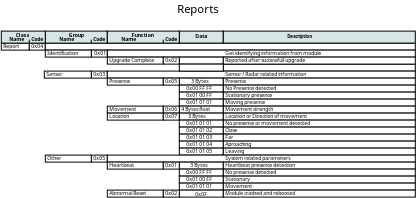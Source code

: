 <?xml version="1.0" encoding="UTF-8"?>
<dia:diagram xmlns:dia="http://www.lysator.liu.se/~alla/dia/">
  <dia:layer name="Background" visible="true" active="true">
    <dia:object type="Standard - Box" version="0" id="O0">
      <dia:attribute name="obj_pos">
        <dia:point val="15.15,4.271"/>
      </dia:attribute>
      <dia:attribute name="obj_bb">
        <dia:rectangle val="15.136,4.256;24.765,4.636"/>
      </dia:attribute>
      <dia:attribute name="elem_corner">
        <dia:point val="15.15,4.271"/>
      </dia:attribute>
      <dia:attribute name="elem_width">
        <dia:real val="9.6"/>
      </dia:attribute>
      <dia:attribute name="elem_height">
        <dia:real val="0.35"/>
      </dia:attribute>
      <dia:attribute name="border_width">
        <dia:real val="0.03"/>
      </dia:attribute>
      <dia:attribute name="show_background">
        <dia:boolean val="true"/>
      </dia:attribute>
    </dia:object>
    <dia:group>
      <dia:object type="Standard - Box" version="0" id="O1">
        <dia:attribute name="obj_pos">
          <dia:point val="4.05,3.221"/>
        </dia:attribute>
        <dia:attribute name="obj_bb">
          <dia:rectangle val="4.035,3.206;5.465,3.586"/>
        </dia:attribute>
        <dia:attribute name="elem_corner">
          <dia:point val="4.05,3.221"/>
        </dia:attribute>
        <dia:attribute name="elem_width">
          <dia:real val="1.4"/>
        </dia:attribute>
        <dia:attribute name="elem_height">
          <dia:real val="0.35"/>
        </dia:attribute>
        <dia:attribute name="border_width">
          <dia:real val="0.03"/>
        </dia:attribute>
        <dia:attribute name="show_background">
          <dia:boolean val="true"/>
        </dia:attribute>
      </dia:object>
      <dia:object type="Standard - Box" version="0" id="O2">
        <dia:attribute name="obj_pos">
          <dia:point val="5.45,3.221"/>
        </dia:attribute>
        <dia:attribute name="obj_bb">
          <dia:rectangle val="5.435,3.206;6.265,3.586"/>
        </dia:attribute>
        <dia:attribute name="elem_corner">
          <dia:point val="5.45,3.221"/>
        </dia:attribute>
        <dia:attribute name="elem_width">
          <dia:real val="0.8"/>
        </dia:attribute>
        <dia:attribute name="elem_height">
          <dia:real val="0.35"/>
        </dia:attribute>
        <dia:attribute name="border_width">
          <dia:real val="0.03"/>
        </dia:attribute>
        <dia:attribute name="show_background">
          <dia:boolean val="true"/>
        </dia:attribute>
      </dia:object>
      <dia:object type="Standard - Box" version="0" id="O3">
        <dia:attribute name="obj_pos">
          <dia:point val="6.25,3.221"/>
        </dia:attribute>
        <dia:attribute name="obj_bb">
          <dia:rectangle val="6.235,3.206;24.765,3.586"/>
        </dia:attribute>
        <dia:attribute name="elem_corner">
          <dia:point val="6.25,3.221"/>
        </dia:attribute>
        <dia:attribute name="elem_width">
          <dia:real val="18.5"/>
        </dia:attribute>
        <dia:attribute name="elem_height">
          <dia:real val="0.35"/>
        </dia:attribute>
        <dia:attribute name="border_width">
          <dia:real val="0.03"/>
        </dia:attribute>
        <dia:attribute name="show_background">
          <dia:boolean val="true"/>
        </dia:attribute>
      </dia:object>
    </dia:group>
    <dia:group>
      <dia:object type="Standard - Box" version="0" id="O4">
        <dia:attribute name="obj_pos">
          <dia:point val="8.55,3.571"/>
        </dia:attribute>
        <dia:attribute name="obj_bb">
          <dia:rectangle val="8.535,3.556;9.365,3.936"/>
        </dia:attribute>
        <dia:attribute name="elem_corner">
          <dia:point val="8.55,3.571"/>
        </dia:attribute>
        <dia:attribute name="elem_width">
          <dia:real val="0.8"/>
        </dia:attribute>
        <dia:attribute name="elem_height">
          <dia:real val="0.35"/>
        </dia:attribute>
        <dia:attribute name="border_width">
          <dia:real val="0.03"/>
        </dia:attribute>
        <dia:attribute name="show_background">
          <dia:boolean val="true"/>
        </dia:attribute>
      </dia:object>
      <dia:object type="Standard - Box" version="0" id="O5">
        <dia:attribute name="obj_pos">
          <dia:point val="9.35,3.571"/>
        </dia:attribute>
        <dia:attribute name="obj_bb">
          <dia:rectangle val="9.335,3.556;24.765,3.936"/>
        </dia:attribute>
        <dia:attribute name="elem_corner">
          <dia:point val="9.35,3.571"/>
        </dia:attribute>
        <dia:attribute name="elem_width">
          <dia:real val="15.4"/>
        </dia:attribute>
        <dia:attribute name="elem_height">
          <dia:real val="0.35"/>
        </dia:attribute>
        <dia:attribute name="border_width">
          <dia:real val="0.03"/>
        </dia:attribute>
        <dia:attribute name="show_background">
          <dia:boolean val="true"/>
        </dia:attribute>
      </dia:object>
      <dia:object type="Standard - Box" version="0" id="O6">
        <dia:attribute name="obj_pos">
          <dia:point val="6.25,3.571"/>
        </dia:attribute>
        <dia:attribute name="obj_bb">
          <dia:rectangle val="6.235,3.556;8.565,3.936"/>
        </dia:attribute>
        <dia:attribute name="elem_corner">
          <dia:point val="6.25,3.571"/>
        </dia:attribute>
        <dia:attribute name="elem_width">
          <dia:real val="2.3"/>
        </dia:attribute>
        <dia:attribute name="elem_height">
          <dia:real val="0.35"/>
        </dia:attribute>
        <dia:attribute name="border_width">
          <dia:real val="0.03"/>
        </dia:attribute>
        <dia:attribute name="show_background">
          <dia:boolean val="true"/>
        </dia:attribute>
      </dia:object>
    </dia:group>
    <dia:group>
      <dia:object type="Standard - Box" version="0" id="O7">
        <dia:attribute name="obj_pos">
          <dia:point val="12.95,3.921"/>
        </dia:attribute>
        <dia:attribute name="obj_bb">
          <dia:rectangle val="12.935,3.906;15.165,4.286"/>
        </dia:attribute>
        <dia:attribute name="elem_corner">
          <dia:point val="12.95,3.921"/>
        </dia:attribute>
        <dia:attribute name="elem_width">
          <dia:real val="2.2"/>
        </dia:attribute>
        <dia:attribute name="elem_height">
          <dia:real val="0.35"/>
        </dia:attribute>
        <dia:attribute name="border_width">
          <dia:real val="0.03"/>
        </dia:attribute>
        <dia:attribute name="show_background">
          <dia:boolean val="true"/>
        </dia:attribute>
      </dia:object>
      <dia:object type="Standard - Box" version="0" id="O8">
        <dia:attribute name="obj_pos">
          <dia:point val="15.15,3.921"/>
        </dia:attribute>
        <dia:attribute name="obj_bb">
          <dia:rectangle val="15.136,3.906;24.765,4.286"/>
        </dia:attribute>
        <dia:attribute name="elem_corner">
          <dia:point val="15.15,3.921"/>
        </dia:attribute>
        <dia:attribute name="elem_width">
          <dia:real val="9.6"/>
        </dia:attribute>
        <dia:attribute name="elem_height">
          <dia:real val="0.35"/>
        </dia:attribute>
        <dia:attribute name="border_width">
          <dia:real val="0.03"/>
        </dia:attribute>
        <dia:attribute name="show_background">
          <dia:boolean val="true"/>
        </dia:attribute>
      </dia:object>
      <dia:object type="Standard - Box" version="0" id="O9">
        <dia:attribute name="obj_pos">
          <dia:point val="9.35,3.921"/>
        </dia:attribute>
        <dia:attribute name="obj_bb">
          <dia:rectangle val="9.335,3.906;12.165,4.286"/>
        </dia:attribute>
        <dia:attribute name="elem_corner">
          <dia:point val="9.35,3.921"/>
        </dia:attribute>
        <dia:attribute name="elem_width">
          <dia:real val="2.8"/>
        </dia:attribute>
        <dia:attribute name="elem_height">
          <dia:real val="0.35"/>
        </dia:attribute>
        <dia:attribute name="border_width">
          <dia:real val="0.03"/>
        </dia:attribute>
        <dia:attribute name="show_background">
          <dia:boolean val="true"/>
        </dia:attribute>
      </dia:object>
      <dia:object type="Standard - Box" version="0" id="O10">
        <dia:attribute name="obj_pos">
          <dia:point val="12.15,3.921"/>
        </dia:attribute>
        <dia:attribute name="obj_bb">
          <dia:rectangle val="12.136,3.906;12.966,4.286"/>
        </dia:attribute>
        <dia:attribute name="elem_corner">
          <dia:point val="12.15,3.921"/>
        </dia:attribute>
        <dia:attribute name="elem_width">
          <dia:real val="0.8"/>
        </dia:attribute>
        <dia:attribute name="elem_height">
          <dia:real val="0.35"/>
        </dia:attribute>
        <dia:attribute name="border_width">
          <dia:real val="0.03"/>
        </dia:attribute>
        <dia:attribute name="show_background">
          <dia:boolean val="true"/>
        </dia:attribute>
      </dia:object>
    </dia:group>
    <dia:group>
      <dia:object type="Standard - Box" version="0" id="O11">
        <dia:attribute name="obj_pos">
          <dia:point val="8.55,4.621"/>
        </dia:attribute>
        <dia:attribute name="obj_bb">
          <dia:rectangle val="8.535,4.606;9.365,4.986"/>
        </dia:attribute>
        <dia:attribute name="elem_corner">
          <dia:point val="8.55,4.621"/>
        </dia:attribute>
        <dia:attribute name="elem_width">
          <dia:real val="0.8"/>
        </dia:attribute>
        <dia:attribute name="elem_height">
          <dia:real val="0.35"/>
        </dia:attribute>
        <dia:attribute name="border_width">
          <dia:real val="0.03"/>
        </dia:attribute>
        <dia:attribute name="show_background">
          <dia:boolean val="true"/>
        </dia:attribute>
      </dia:object>
      <dia:object type="Standard - Box" version="0" id="O12">
        <dia:attribute name="obj_pos">
          <dia:point val="9.35,4.621"/>
        </dia:attribute>
        <dia:attribute name="obj_bb">
          <dia:rectangle val="9.335,4.606;24.765,4.986"/>
        </dia:attribute>
        <dia:attribute name="elem_corner">
          <dia:point val="9.35,4.621"/>
        </dia:attribute>
        <dia:attribute name="elem_width">
          <dia:real val="15.4"/>
        </dia:attribute>
        <dia:attribute name="elem_height">
          <dia:real val="0.35"/>
        </dia:attribute>
        <dia:attribute name="border_width">
          <dia:real val="0.03"/>
        </dia:attribute>
        <dia:attribute name="show_background">
          <dia:boolean val="true"/>
        </dia:attribute>
      </dia:object>
      <dia:object type="Standard - Box" version="0" id="O13">
        <dia:attribute name="obj_pos">
          <dia:point val="6.2,4.621"/>
        </dia:attribute>
        <dia:attribute name="obj_bb">
          <dia:rectangle val="6.185,4.606;8.565,4.986"/>
        </dia:attribute>
        <dia:attribute name="elem_corner">
          <dia:point val="6.2,4.621"/>
        </dia:attribute>
        <dia:attribute name="elem_width">
          <dia:real val="2.35"/>
        </dia:attribute>
        <dia:attribute name="elem_height">
          <dia:real val="0.35"/>
        </dia:attribute>
        <dia:attribute name="border_width">
          <dia:real val="0.03"/>
        </dia:attribute>
        <dia:attribute name="show_background">
          <dia:boolean val="true"/>
        </dia:attribute>
      </dia:object>
    </dia:group>
    <dia:group>
      <dia:object type="Standard - Box" version="0" id="O14">
        <dia:attribute name="obj_pos">
          <dia:point val="12.95,4.971"/>
        </dia:attribute>
        <dia:attribute name="obj_bb">
          <dia:rectangle val="12.935,4.956;15.165,5.336"/>
        </dia:attribute>
        <dia:attribute name="elem_corner">
          <dia:point val="12.95,4.971"/>
        </dia:attribute>
        <dia:attribute name="elem_width">
          <dia:real val="2.2"/>
        </dia:attribute>
        <dia:attribute name="elem_height">
          <dia:real val="0.35"/>
        </dia:attribute>
        <dia:attribute name="border_width">
          <dia:real val="0.03"/>
        </dia:attribute>
        <dia:attribute name="show_background">
          <dia:boolean val="true"/>
        </dia:attribute>
      </dia:object>
      <dia:object type="Standard - Box" version="0" id="O15">
        <dia:attribute name="obj_pos">
          <dia:point val="15.15,4.971"/>
        </dia:attribute>
        <dia:attribute name="obj_bb">
          <dia:rectangle val="15.136,4.956;24.765,5.336"/>
        </dia:attribute>
        <dia:attribute name="elem_corner">
          <dia:point val="15.15,4.971"/>
        </dia:attribute>
        <dia:attribute name="elem_width">
          <dia:real val="9.6"/>
        </dia:attribute>
        <dia:attribute name="elem_height">
          <dia:real val="0.35"/>
        </dia:attribute>
        <dia:attribute name="border_width">
          <dia:real val="0.03"/>
        </dia:attribute>
        <dia:attribute name="show_background">
          <dia:boolean val="true"/>
        </dia:attribute>
      </dia:object>
      <dia:object type="Standard - Box" version="0" id="O16">
        <dia:attribute name="obj_pos">
          <dia:point val="9.35,4.971"/>
        </dia:attribute>
        <dia:attribute name="obj_bb">
          <dia:rectangle val="9.335,4.956;12.165,5.336"/>
        </dia:attribute>
        <dia:attribute name="elem_corner">
          <dia:point val="9.35,4.971"/>
        </dia:attribute>
        <dia:attribute name="elem_width">
          <dia:real val="2.8"/>
        </dia:attribute>
        <dia:attribute name="elem_height">
          <dia:real val="0.35"/>
        </dia:attribute>
        <dia:attribute name="border_width">
          <dia:real val="0.03"/>
        </dia:attribute>
        <dia:attribute name="show_background">
          <dia:boolean val="true"/>
        </dia:attribute>
      </dia:object>
      <dia:object type="Standard - Box" version="0" id="O17">
        <dia:attribute name="obj_pos">
          <dia:point val="12.15,4.971"/>
        </dia:attribute>
        <dia:attribute name="obj_bb">
          <dia:rectangle val="12.136,4.956;12.966,5.336"/>
        </dia:attribute>
        <dia:attribute name="elem_corner">
          <dia:point val="12.15,4.971"/>
        </dia:attribute>
        <dia:attribute name="elem_width">
          <dia:real val="0.8"/>
        </dia:attribute>
        <dia:attribute name="elem_height">
          <dia:real val="0.35"/>
        </dia:attribute>
        <dia:attribute name="border_width">
          <dia:real val="0.03"/>
        </dia:attribute>
        <dia:attribute name="show_background">
          <dia:boolean val="true"/>
        </dia:attribute>
      </dia:object>
    </dia:group>
    <dia:group>
      <dia:object type="Standard - Box" version="0" id="O18">
        <dia:attribute name="obj_pos">
          <dia:point val="12.95,5.321"/>
        </dia:attribute>
        <dia:attribute name="obj_bb">
          <dia:rectangle val="12.935,5.306;15.165,5.686"/>
        </dia:attribute>
        <dia:attribute name="elem_corner">
          <dia:point val="12.95,5.321"/>
        </dia:attribute>
        <dia:attribute name="elem_width">
          <dia:real val="2.2"/>
        </dia:attribute>
        <dia:attribute name="elem_height">
          <dia:real val="0.35"/>
        </dia:attribute>
        <dia:attribute name="border_width">
          <dia:real val="0.03"/>
        </dia:attribute>
        <dia:attribute name="show_background">
          <dia:boolean val="true"/>
        </dia:attribute>
      </dia:object>
      <dia:object type="Standard - Box" version="0" id="O19">
        <dia:attribute name="obj_pos">
          <dia:point val="15.15,5.321"/>
        </dia:attribute>
        <dia:attribute name="obj_bb">
          <dia:rectangle val="15.136,5.306;24.765,5.686"/>
        </dia:attribute>
        <dia:attribute name="elem_corner">
          <dia:point val="15.15,5.321"/>
        </dia:attribute>
        <dia:attribute name="elem_width">
          <dia:real val="9.6"/>
        </dia:attribute>
        <dia:attribute name="elem_height">
          <dia:real val="0.35"/>
        </dia:attribute>
        <dia:attribute name="border_width">
          <dia:real val="0.03"/>
        </dia:attribute>
        <dia:attribute name="show_background">
          <dia:boolean val="true"/>
        </dia:attribute>
      </dia:object>
    </dia:group>
    <dia:group>
      <dia:object type="Standard - Box" version="0" id="O20">
        <dia:attribute name="obj_pos">
          <dia:point val="12.95,5.671"/>
        </dia:attribute>
        <dia:attribute name="obj_bb">
          <dia:rectangle val="12.935,5.656;15.165,6.036"/>
        </dia:attribute>
        <dia:attribute name="elem_corner">
          <dia:point val="12.95,5.671"/>
        </dia:attribute>
        <dia:attribute name="elem_width">
          <dia:real val="2.2"/>
        </dia:attribute>
        <dia:attribute name="elem_height">
          <dia:real val="0.35"/>
        </dia:attribute>
        <dia:attribute name="border_width">
          <dia:real val="0.03"/>
        </dia:attribute>
        <dia:attribute name="show_background">
          <dia:boolean val="true"/>
        </dia:attribute>
      </dia:object>
      <dia:object type="Standard - Box" version="0" id="O21">
        <dia:attribute name="obj_pos">
          <dia:point val="15.15,5.671"/>
        </dia:attribute>
        <dia:attribute name="obj_bb">
          <dia:rectangle val="15.136,5.656;24.765,6.036"/>
        </dia:attribute>
        <dia:attribute name="elem_corner">
          <dia:point val="15.15,5.671"/>
        </dia:attribute>
        <dia:attribute name="elem_width">
          <dia:real val="9.6"/>
        </dia:attribute>
        <dia:attribute name="elem_height">
          <dia:real val="0.35"/>
        </dia:attribute>
        <dia:attribute name="border_width">
          <dia:real val="0.03"/>
        </dia:attribute>
        <dia:attribute name="show_background">
          <dia:boolean val="true"/>
        </dia:attribute>
      </dia:object>
    </dia:group>
    <dia:group>
      <dia:object type="Standard - Box" version="0" id="O22">
        <dia:attribute name="obj_pos">
          <dia:point val="12.95,6.021"/>
        </dia:attribute>
        <dia:attribute name="obj_bb">
          <dia:rectangle val="12.935,6.006;15.165,6.386"/>
        </dia:attribute>
        <dia:attribute name="elem_corner">
          <dia:point val="12.95,6.021"/>
        </dia:attribute>
        <dia:attribute name="elem_width">
          <dia:real val="2.2"/>
        </dia:attribute>
        <dia:attribute name="elem_height">
          <dia:real val="0.35"/>
        </dia:attribute>
        <dia:attribute name="border_width">
          <dia:real val="0.03"/>
        </dia:attribute>
        <dia:attribute name="show_background">
          <dia:boolean val="true"/>
        </dia:attribute>
      </dia:object>
      <dia:object type="Standard - Box" version="0" id="O23">
        <dia:attribute name="obj_pos">
          <dia:point val="15.15,6.021"/>
        </dia:attribute>
        <dia:attribute name="obj_bb">
          <dia:rectangle val="15.136,6.006;24.765,6.386"/>
        </dia:attribute>
        <dia:attribute name="elem_corner">
          <dia:point val="15.15,6.021"/>
        </dia:attribute>
        <dia:attribute name="elem_width">
          <dia:real val="9.6"/>
        </dia:attribute>
        <dia:attribute name="elem_height">
          <dia:real val="0.35"/>
        </dia:attribute>
        <dia:attribute name="border_width">
          <dia:real val="0.03"/>
        </dia:attribute>
        <dia:attribute name="show_background">
          <dia:boolean val="true"/>
        </dia:attribute>
      </dia:object>
    </dia:group>
    <dia:group>
      <dia:object type="Standard - Box" version="0" id="O24">
        <dia:attribute name="obj_pos">
          <dia:point val="12.95,6.371"/>
        </dia:attribute>
        <dia:attribute name="obj_bb">
          <dia:rectangle val="12.935,6.356;15.165,6.736"/>
        </dia:attribute>
        <dia:attribute name="elem_corner">
          <dia:point val="12.95,6.371"/>
        </dia:attribute>
        <dia:attribute name="elem_width">
          <dia:real val="2.2"/>
        </dia:attribute>
        <dia:attribute name="elem_height">
          <dia:real val="0.35"/>
        </dia:attribute>
        <dia:attribute name="border_width">
          <dia:real val="0.03"/>
        </dia:attribute>
        <dia:attribute name="show_background">
          <dia:boolean val="true"/>
        </dia:attribute>
      </dia:object>
      <dia:object type="Standard - Box" version="0" id="O25">
        <dia:attribute name="obj_pos">
          <dia:point val="15.15,6.371"/>
        </dia:attribute>
        <dia:attribute name="obj_bb">
          <dia:rectangle val="15.136,6.356;24.765,6.736"/>
        </dia:attribute>
        <dia:attribute name="elem_corner">
          <dia:point val="15.15,6.371"/>
        </dia:attribute>
        <dia:attribute name="elem_width">
          <dia:real val="9.6"/>
        </dia:attribute>
        <dia:attribute name="elem_height">
          <dia:real val="0.35"/>
        </dia:attribute>
        <dia:attribute name="border_width">
          <dia:real val="0.03"/>
        </dia:attribute>
        <dia:attribute name="show_background">
          <dia:boolean val="true"/>
        </dia:attribute>
      </dia:object>
      <dia:object type="Standard - Box" version="0" id="O26">
        <dia:attribute name="obj_pos">
          <dia:point val="9.35,6.371"/>
        </dia:attribute>
        <dia:attribute name="obj_bb">
          <dia:rectangle val="9.335,6.356;12.165,6.736"/>
        </dia:attribute>
        <dia:attribute name="elem_corner">
          <dia:point val="9.35,6.371"/>
        </dia:attribute>
        <dia:attribute name="elem_width">
          <dia:real val="2.8"/>
        </dia:attribute>
        <dia:attribute name="elem_height">
          <dia:real val="0.35"/>
        </dia:attribute>
        <dia:attribute name="border_width">
          <dia:real val="0.03"/>
        </dia:attribute>
        <dia:attribute name="show_background">
          <dia:boolean val="true"/>
        </dia:attribute>
      </dia:object>
      <dia:object type="Standard - Box" version="0" id="O27">
        <dia:attribute name="obj_pos">
          <dia:point val="12.15,6.371"/>
        </dia:attribute>
        <dia:attribute name="obj_bb">
          <dia:rectangle val="12.136,6.356;12.966,6.736"/>
        </dia:attribute>
        <dia:attribute name="elem_corner">
          <dia:point val="12.15,6.371"/>
        </dia:attribute>
        <dia:attribute name="elem_width">
          <dia:real val="0.8"/>
        </dia:attribute>
        <dia:attribute name="elem_height">
          <dia:real val="0.35"/>
        </dia:attribute>
        <dia:attribute name="border_width">
          <dia:real val="0.03"/>
        </dia:attribute>
        <dia:attribute name="show_background">
          <dia:boolean val="true"/>
        </dia:attribute>
      </dia:object>
    </dia:group>
    <dia:group>
      <dia:object type="Standard - Box" version="0" id="O28">
        <dia:attribute name="obj_pos">
          <dia:point val="12.95,6.721"/>
        </dia:attribute>
        <dia:attribute name="obj_bb">
          <dia:rectangle val="12.935,6.706;15.165,7.086"/>
        </dia:attribute>
        <dia:attribute name="elem_corner">
          <dia:point val="12.95,6.721"/>
        </dia:attribute>
        <dia:attribute name="elem_width">
          <dia:real val="2.2"/>
        </dia:attribute>
        <dia:attribute name="elem_height">
          <dia:real val="0.35"/>
        </dia:attribute>
        <dia:attribute name="border_width">
          <dia:real val="0.03"/>
        </dia:attribute>
        <dia:attribute name="show_background">
          <dia:boolean val="true"/>
        </dia:attribute>
      </dia:object>
      <dia:object type="Standard - Box" version="0" id="O29">
        <dia:attribute name="obj_pos">
          <dia:point val="15.15,6.721"/>
        </dia:attribute>
        <dia:attribute name="obj_bb">
          <dia:rectangle val="15.136,6.706;24.765,7.086"/>
        </dia:attribute>
        <dia:attribute name="elem_corner">
          <dia:point val="15.15,6.721"/>
        </dia:attribute>
        <dia:attribute name="elem_width">
          <dia:real val="9.6"/>
        </dia:attribute>
        <dia:attribute name="elem_height">
          <dia:real val="0.35"/>
        </dia:attribute>
        <dia:attribute name="border_width">
          <dia:real val="0.03"/>
        </dia:attribute>
        <dia:attribute name="show_background">
          <dia:boolean val="true"/>
        </dia:attribute>
      </dia:object>
      <dia:object type="Standard - Box" version="0" id="O30">
        <dia:attribute name="obj_pos">
          <dia:point val="9.35,6.721"/>
        </dia:attribute>
        <dia:attribute name="obj_bb">
          <dia:rectangle val="9.335,6.706;12.165,7.086"/>
        </dia:attribute>
        <dia:attribute name="elem_corner">
          <dia:point val="9.35,6.721"/>
        </dia:attribute>
        <dia:attribute name="elem_width">
          <dia:real val="2.8"/>
        </dia:attribute>
        <dia:attribute name="elem_height">
          <dia:real val="0.35"/>
        </dia:attribute>
        <dia:attribute name="border_width">
          <dia:real val="0.03"/>
        </dia:attribute>
        <dia:attribute name="show_background">
          <dia:boolean val="true"/>
        </dia:attribute>
      </dia:object>
      <dia:object type="Standard - Box" version="0" id="O31">
        <dia:attribute name="obj_pos">
          <dia:point val="12.15,6.721"/>
        </dia:attribute>
        <dia:attribute name="obj_bb">
          <dia:rectangle val="12.136,6.706;12.966,7.086"/>
        </dia:attribute>
        <dia:attribute name="elem_corner">
          <dia:point val="12.15,6.721"/>
        </dia:attribute>
        <dia:attribute name="elem_width">
          <dia:real val="0.8"/>
        </dia:attribute>
        <dia:attribute name="elem_height">
          <dia:real val="0.35"/>
        </dia:attribute>
        <dia:attribute name="border_width">
          <dia:real val="0.03"/>
        </dia:attribute>
        <dia:attribute name="show_background">
          <dia:boolean val="true"/>
        </dia:attribute>
      </dia:object>
    </dia:group>
    <dia:group>
      <dia:object type="Standard - Box" version="0" id="O32">
        <dia:attribute name="obj_pos">
          <dia:point val="12.95,7.071"/>
        </dia:attribute>
        <dia:attribute name="obj_bb">
          <dia:rectangle val="12.935,7.056;15.165,7.436"/>
        </dia:attribute>
        <dia:attribute name="elem_corner">
          <dia:point val="12.95,7.071"/>
        </dia:attribute>
        <dia:attribute name="elem_width">
          <dia:real val="2.2"/>
        </dia:attribute>
        <dia:attribute name="elem_height">
          <dia:real val="0.35"/>
        </dia:attribute>
        <dia:attribute name="border_width">
          <dia:real val="0.03"/>
        </dia:attribute>
        <dia:attribute name="show_background">
          <dia:boolean val="true"/>
        </dia:attribute>
      </dia:object>
      <dia:object type="Standard - Box" version="0" id="O33">
        <dia:attribute name="obj_pos">
          <dia:point val="15.15,7.071"/>
        </dia:attribute>
        <dia:attribute name="obj_bb">
          <dia:rectangle val="15.136,7.056;24.765,7.436"/>
        </dia:attribute>
        <dia:attribute name="elem_corner">
          <dia:point val="15.15,7.071"/>
        </dia:attribute>
        <dia:attribute name="elem_width">
          <dia:real val="9.6"/>
        </dia:attribute>
        <dia:attribute name="elem_height">
          <dia:real val="0.35"/>
        </dia:attribute>
        <dia:attribute name="border_width">
          <dia:real val="0.03"/>
        </dia:attribute>
        <dia:attribute name="show_background">
          <dia:boolean val="true"/>
        </dia:attribute>
      </dia:object>
    </dia:group>
    <dia:group>
      <dia:object type="Standard - Box" version="0" id="O34">
        <dia:attribute name="obj_pos">
          <dia:point val="12.95,7.421"/>
        </dia:attribute>
        <dia:attribute name="obj_bb">
          <dia:rectangle val="12.935,7.406;15.165,7.786"/>
        </dia:attribute>
        <dia:attribute name="elem_corner">
          <dia:point val="12.95,7.421"/>
        </dia:attribute>
        <dia:attribute name="elem_width">
          <dia:real val="2.2"/>
        </dia:attribute>
        <dia:attribute name="elem_height">
          <dia:real val="0.35"/>
        </dia:attribute>
        <dia:attribute name="border_width">
          <dia:real val="0.03"/>
        </dia:attribute>
        <dia:attribute name="show_background">
          <dia:boolean val="true"/>
        </dia:attribute>
      </dia:object>
      <dia:object type="Standard - Box" version="0" id="O35">
        <dia:attribute name="obj_pos">
          <dia:point val="15.15,7.421"/>
        </dia:attribute>
        <dia:attribute name="obj_bb">
          <dia:rectangle val="15.136,7.406;24.765,7.786"/>
        </dia:attribute>
        <dia:attribute name="elem_corner">
          <dia:point val="15.15,7.421"/>
        </dia:attribute>
        <dia:attribute name="elem_width">
          <dia:real val="9.6"/>
        </dia:attribute>
        <dia:attribute name="elem_height">
          <dia:real val="0.35"/>
        </dia:attribute>
        <dia:attribute name="border_width">
          <dia:real val="0.03"/>
        </dia:attribute>
        <dia:attribute name="show_background">
          <dia:boolean val="true"/>
        </dia:attribute>
      </dia:object>
    </dia:group>
    <dia:group>
      <dia:object type="Standard - Box" version="0" id="O36">
        <dia:attribute name="obj_pos">
          <dia:point val="12.95,7.771"/>
        </dia:attribute>
        <dia:attribute name="obj_bb">
          <dia:rectangle val="12.935,7.756;15.165,8.136"/>
        </dia:attribute>
        <dia:attribute name="elem_corner">
          <dia:point val="12.95,7.771"/>
        </dia:attribute>
        <dia:attribute name="elem_width">
          <dia:real val="2.2"/>
        </dia:attribute>
        <dia:attribute name="elem_height">
          <dia:real val="0.35"/>
        </dia:attribute>
        <dia:attribute name="border_width">
          <dia:real val="0.03"/>
        </dia:attribute>
        <dia:attribute name="show_background">
          <dia:boolean val="true"/>
        </dia:attribute>
      </dia:object>
      <dia:object type="Standard - Box" version="0" id="O37">
        <dia:attribute name="obj_pos">
          <dia:point val="15.15,7.771"/>
        </dia:attribute>
        <dia:attribute name="obj_bb">
          <dia:rectangle val="15.136,7.756;24.765,8.136"/>
        </dia:attribute>
        <dia:attribute name="elem_corner">
          <dia:point val="15.15,7.771"/>
        </dia:attribute>
        <dia:attribute name="elem_width">
          <dia:real val="9.6"/>
        </dia:attribute>
        <dia:attribute name="elem_height">
          <dia:real val="0.35"/>
        </dia:attribute>
        <dia:attribute name="border_width">
          <dia:real val="0.03"/>
        </dia:attribute>
        <dia:attribute name="show_background">
          <dia:boolean val="true"/>
        </dia:attribute>
      </dia:object>
    </dia:group>
    <dia:group>
      <dia:object type="Standard - Box" version="0" id="O38">
        <dia:attribute name="obj_pos">
          <dia:point val="12.95,8.121"/>
        </dia:attribute>
        <dia:attribute name="obj_bb">
          <dia:rectangle val="12.935,8.106;15.165,8.486"/>
        </dia:attribute>
        <dia:attribute name="elem_corner">
          <dia:point val="12.95,8.121"/>
        </dia:attribute>
        <dia:attribute name="elem_width">
          <dia:real val="2.2"/>
        </dia:attribute>
        <dia:attribute name="elem_height">
          <dia:real val="0.35"/>
        </dia:attribute>
        <dia:attribute name="border_width">
          <dia:real val="0.03"/>
        </dia:attribute>
        <dia:attribute name="show_background">
          <dia:boolean val="true"/>
        </dia:attribute>
      </dia:object>
      <dia:object type="Standard - Box" version="0" id="O39">
        <dia:attribute name="obj_pos">
          <dia:point val="15.15,8.121"/>
        </dia:attribute>
        <dia:attribute name="obj_bb">
          <dia:rectangle val="15.136,8.106;24.765,8.486"/>
        </dia:attribute>
        <dia:attribute name="elem_corner">
          <dia:point val="15.15,8.121"/>
        </dia:attribute>
        <dia:attribute name="elem_width">
          <dia:real val="9.6"/>
        </dia:attribute>
        <dia:attribute name="elem_height">
          <dia:real val="0.35"/>
        </dia:attribute>
        <dia:attribute name="border_width">
          <dia:real val="0.03"/>
        </dia:attribute>
        <dia:attribute name="show_background">
          <dia:boolean val="true"/>
        </dia:attribute>
      </dia:object>
    </dia:group>
    <dia:group>
      <dia:object type="Standard - Box" version="0" id="O40">
        <dia:attribute name="obj_pos">
          <dia:point val="12.95,8.471"/>
        </dia:attribute>
        <dia:attribute name="obj_bb">
          <dia:rectangle val="12.935,8.456;15.165,8.836"/>
        </dia:attribute>
        <dia:attribute name="elem_corner">
          <dia:point val="12.95,8.471"/>
        </dia:attribute>
        <dia:attribute name="elem_width">
          <dia:real val="2.2"/>
        </dia:attribute>
        <dia:attribute name="elem_height">
          <dia:real val="0.35"/>
        </dia:attribute>
        <dia:attribute name="border_width">
          <dia:real val="0.03"/>
        </dia:attribute>
        <dia:attribute name="show_background">
          <dia:boolean val="true"/>
        </dia:attribute>
      </dia:object>
      <dia:object type="Standard - Box" version="0" id="O41">
        <dia:attribute name="obj_pos">
          <dia:point val="15.15,8.471"/>
        </dia:attribute>
        <dia:attribute name="obj_bb">
          <dia:rectangle val="15.136,8.456;24.765,8.836"/>
        </dia:attribute>
        <dia:attribute name="elem_corner">
          <dia:point val="15.15,8.471"/>
        </dia:attribute>
        <dia:attribute name="elem_width">
          <dia:real val="9.6"/>
        </dia:attribute>
        <dia:attribute name="elem_height">
          <dia:real val="0.35"/>
        </dia:attribute>
        <dia:attribute name="border_width">
          <dia:real val="0.03"/>
        </dia:attribute>
        <dia:attribute name="show_background">
          <dia:boolean val="true"/>
        </dia:attribute>
      </dia:object>
    </dia:group>
    <dia:group>
      <dia:object type="Standard - Box" version="0" id="O42">
        <dia:attribute name="obj_pos">
          <dia:point val="8.55,8.821"/>
        </dia:attribute>
        <dia:attribute name="obj_bb">
          <dia:rectangle val="8.535,8.806;9.365,9.186"/>
        </dia:attribute>
        <dia:attribute name="elem_corner">
          <dia:point val="8.55,8.821"/>
        </dia:attribute>
        <dia:attribute name="elem_width">
          <dia:real val="0.8"/>
        </dia:attribute>
        <dia:attribute name="elem_height">
          <dia:real val="0.35"/>
        </dia:attribute>
        <dia:attribute name="border_width">
          <dia:real val="0.03"/>
        </dia:attribute>
        <dia:attribute name="show_background">
          <dia:boolean val="true"/>
        </dia:attribute>
      </dia:object>
      <dia:object type="Standard - Box" version="0" id="O43">
        <dia:attribute name="obj_pos">
          <dia:point val="9.35,8.821"/>
        </dia:attribute>
        <dia:attribute name="obj_bb">
          <dia:rectangle val="9.335,8.806;24.765,9.186"/>
        </dia:attribute>
        <dia:attribute name="elem_corner">
          <dia:point val="9.35,8.821"/>
        </dia:attribute>
        <dia:attribute name="elem_width">
          <dia:real val="15.4"/>
        </dia:attribute>
        <dia:attribute name="elem_height">
          <dia:real val="0.35"/>
        </dia:attribute>
        <dia:attribute name="border_width">
          <dia:real val="0.03"/>
        </dia:attribute>
        <dia:attribute name="show_background">
          <dia:boolean val="true"/>
        </dia:attribute>
      </dia:object>
      <dia:object type="Standard - Box" version="0" id="O44">
        <dia:attribute name="obj_pos">
          <dia:point val="6.25,8.821"/>
        </dia:attribute>
        <dia:attribute name="obj_bb">
          <dia:rectangle val="6.235,8.806;8.565,9.186"/>
        </dia:attribute>
        <dia:attribute name="elem_corner">
          <dia:point val="6.25,8.821"/>
        </dia:attribute>
        <dia:attribute name="elem_width">
          <dia:real val="2.3"/>
        </dia:attribute>
        <dia:attribute name="elem_height">
          <dia:real val="0.35"/>
        </dia:attribute>
        <dia:attribute name="border_width">
          <dia:real val="0.03"/>
        </dia:attribute>
        <dia:attribute name="show_background">
          <dia:boolean val="true"/>
        </dia:attribute>
      </dia:object>
    </dia:group>
    <dia:group>
      <dia:object type="Standard - Box" version="0" id="O45">
        <dia:attribute name="obj_pos">
          <dia:point val="12.95,9.171"/>
        </dia:attribute>
        <dia:attribute name="obj_bb">
          <dia:rectangle val="12.935,9.156;15.165,9.536"/>
        </dia:attribute>
        <dia:attribute name="elem_corner">
          <dia:point val="12.95,9.171"/>
        </dia:attribute>
        <dia:attribute name="elem_width">
          <dia:real val="2.2"/>
        </dia:attribute>
        <dia:attribute name="elem_height">
          <dia:real val="0.35"/>
        </dia:attribute>
        <dia:attribute name="border_width">
          <dia:real val="0.03"/>
        </dia:attribute>
        <dia:attribute name="show_background">
          <dia:boolean val="true"/>
        </dia:attribute>
      </dia:object>
      <dia:object type="Standard - Box" version="0" id="O46">
        <dia:attribute name="obj_pos">
          <dia:point val="15.15,9.171"/>
        </dia:attribute>
        <dia:attribute name="obj_bb">
          <dia:rectangle val="15.136,9.156;24.765,9.536"/>
        </dia:attribute>
        <dia:attribute name="elem_corner">
          <dia:point val="15.15,9.171"/>
        </dia:attribute>
        <dia:attribute name="elem_width">
          <dia:real val="9.6"/>
        </dia:attribute>
        <dia:attribute name="elem_height">
          <dia:real val="0.35"/>
        </dia:attribute>
        <dia:attribute name="border_width">
          <dia:real val="0.03"/>
        </dia:attribute>
        <dia:attribute name="show_background">
          <dia:boolean val="true"/>
        </dia:attribute>
      </dia:object>
      <dia:object type="Standard - Box" version="0" id="O47">
        <dia:attribute name="obj_pos">
          <dia:point val="9.35,9.171"/>
        </dia:attribute>
        <dia:attribute name="obj_bb">
          <dia:rectangle val="9.335,9.156;12.165,9.536"/>
        </dia:attribute>
        <dia:attribute name="elem_corner">
          <dia:point val="9.35,9.171"/>
        </dia:attribute>
        <dia:attribute name="elem_width">
          <dia:real val="2.8"/>
        </dia:attribute>
        <dia:attribute name="elem_height">
          <dia:real val="0.35"/>
        </dia:attribute>
        <dia:attribute name="border_width">
          <dia:real val="0.03"/>
        </dia:attribute>
        <dia:attribute name="show_background">
          <dia:boolean val="true"/>
        </dia:attribute>
      </dia:object>
      <dia:object type="Standard - Box" version="0" id="O48">
        <dia:attribute name="obj_pos">
          <dia:point val="12.15,9.171"/>
        </dia:attribute>
        <dia:attribute name="obj_bb">
          <dia:rectangle val="12.136,9.156;12.966,9.536"/>
        </dia:attribute>
        <dia:attribute name="elem_corner">
          <dia:point val="12.15,9.171"/>
        </dia:attribute>
        <dia:attribute name="elem_width">
          <dia:real val="0.8"/>
        </dia:attribute>
        <dia:attribute name="elem_height">
          <dia:real val="0.35"/>
        </dia:attribute>
        <dia:attribute name="border_width">
          <dia:real val="0.03"/>
        </dia:attribute>
        <dia:attribute name="show_background">
          <dia:boolean val="true"/>
        </dia:attribute>
      </dia:object>
    </dia:group>
    <dia:group>
      <dia:object type="Standard - Box" version="0" id="O49">
        <dia:attribute name="obj_pos">
          <dia:point val="12.95,9.521"/>
        </dia:attribute>
        <dia:attribute name="obj_bb">
          <dia:rectangle val="12.935,9.506;15.165,9.886"/>
        </dia:attribute>
        <dia:attribute name="elem_corner">
          <dia:point val="12.95,9.521"/>
        </dia:attribute>
        <dia:attribute name="elem_width">
          <dia:real val="2.2"/>
        </dia:attribute>
        <dia:attribute name="elem_height">
          <dia:real val="0.35"/>
        </dia:attribute>
        <dia:attribute name="border_width">
          <dia:real val="0.03"/>
        </dia:attribute>
        <dia:attribute name="show_background">
          <dia:boolean val="true"/>
        </dia:attribute>
      </dia:object>
      <dia:object type="Standard - Box" version="0" id="O50">
        <dia:attribute name="obj_pos">
          <dia:point val="15.15,9.521"/>
        </dia:attribute>
        <dia:attribute name="obj_bb">
          <dia:rectangle val="15.136,9.506;24.765,9.886"/>
        </dia:attribute>
        <dia:attribute name="elem_corner">
          <dia:point val="15.15,9.521"/>
        </dia:attribute>
        <dia:attribute name="elem_width">
          <dia:real val="9.6"/>
        </dia:attribute>
        <dia:attribute name="elem_height">
          <dia:real val="0.35"/>
        </dia:attribute>
        <dia:attribute name="border_width">
          <dia:real val="0.03"/>
        </dia:attribute>
        <dia:attribute name="show_background">
          <dia:boolean val="true"/>
        </dia:attribute>
      </dia:object>
    </dia:group>
    <dia:group>
      <dia:object type="Standard - Box" version="0" id="O51">
        <dia:attribute name="obj_pos">
          <dia:point val="12.95,9.871"/>
        </dia:attribute>
        <dia:attribute name="obj_bb">
          <dia:rectangle val="12.935,9.856;15.165,10.236"/>
        </dia:attribute>
        <dia:attribute name="elem_corner">
          <dia:point val="12.95,9.871"/>
        </dia:attribute>
        <dia:attribute name="elem_width">
          <dia:real val="2.2"/>
        </dia:attribute>
        <dia:attribute name="elem_height">
          <dia:real val="0.35"/>
        </dia:attribute>
        <dia:attribute name="border_width">
          <dia:real val="0.03"/>
        </dia:attribute>
        <dia:attribute name="show_background">
          <dia:boolean val="true"/>
        </dia:attribute>
      </dia:object>
      <dia:object type="Standard - Box" version="0" id="O52">
        <dia:attribute name="obj_pos">
          <dia:point val="15.15,9.871"/>
        </dia:attribute>
        <dia:attribute name="obj_bb">
          <dia:rectangle val="15.136,9.856;24.765,10.236"/>
        </dia:attribute>
        <dia:attribute name="elem_corner">
          <dia:point val="15.15,9.871"/>
        </dia:attribute>
        <dia:attribute name="elem_width">
          <dia:real val="9.6"/>
        </dia:attribute>
        <dia:attribute name="elem_height">
          <dia:real val="0.35"/>
        </dia:attribute>
        <dia:attribute name="border_width">
          <dia:real val="0.03"/>
        </dia:attribute>
        <dia:attribute name="show_background">
          <dia:boolean val="true"/>
        </dia:attribute>
      </dia:object>
    </dia:group>
    <dia:group>
      <dia:object type="Standard - Box" version="0" id="O53">
        <dia:attribute name="obj_pos">
          <dia:point val="12.95,10.221"/>
        </dia:attribute>
        <dia:attribute name="obj_bb">
          <dia:rectangle val="12.935,10.206;15.165,10.586"/>
        </dia:attribute>
        <dia:attribute name="elem_corner">
          <dia:point val="12.95,10.221"/>
        </dia:attribute>
        <dia:attribute name="elem_width">
          <dia:real val="2.2"/>
        </dia:attribute>
        <dia:attribute name="elem_height">
          <dia:real val="0.35"/>
        </dia:attribute>
        <dia:attribute name="border_width">
          <dia:real val="0.03"/>
        </dia:attribute>
        <dia:attribute name="show_background">
          <dia:boolean val="true"/>
        </dia:attribute>
      </dia:object>
      <dia:object type="Standard - Box" version="0" id="O54">
        <dia:attribute name="obj_pos">
          <dia:point val="15.15,10.221"/>
        </dia:attribute>
        <dia:attribute name="obj_bb">
          <dia:rectangle val="15.136,10.206;24.765,10.586"/>
        </dia:attribute>
        <dia:attribute name="elem_corner">
          <dia:point val="15.15,10.221"/>
        </dia:attribute>
        <dia:attribute name="elem_width">
          <dia:real val="9.6"/>
        </dia:attribute>
        <dia:attribute name="elem_height">
          <dia:real val="0.35"/>
        </dia:attribute>
        <dia:attribute name="border_width">
          <dia:real val="0.03"/>
        </dia:attribute>
        <dia:attribute name="show_background">
          <dia:boolean val="true"/>
        </dia:attribute>
      </dia:object>
    </dia:group>
    <dia:group>
      <dia:object type="Standard - Box" version="0" id="O55">
        <dia:attribute name="obj_pos">
          <dia:point val="12.95,10.571"/>
        </dia:attribute>
        <dia:attribute name="obj_bb">
          <dia:rectangle val="12.935,10.556;15.165,10.936"/>
        </dia:attribute>
        <dia:attribute name="elem_corner">
          <dia:point val="12.95,10.571"/>
        </dia:attribute>
        <dia:attribute name="elem_width">
          <dia:real val="2.2"/>
        </dia:attribute>
        <dia:attribute name="elem_height">
          <dia:real val="0.35"/>
        </dia:attribute>
        <dia:attribute name="border_width">
          <dia:real val="0.03"/>
        </dia:attribute>
        <dia:attribute name="show_background">
          <dia:boolean val="true"/>
        </dia:attribute>
      </dia:object>
      <dia:object type="Standard - Box" version="0" id="O56">
        <dia:attribute name="obj_pos">
          <dia:point val="15.15,10.571"/>
        </dia:attribute>
        <dia:attribute name="obj_bb">
          <dia:rectangle val="15.136,10.556;24.765,10.936"/>
        </dia:attribute>
        <dia:attribute name="elem_corner">
          <dia:point val="15.15,10.571"/>
        </dia:attribute>
        <dia:attribute name="elem_width">
          <dia:real val="9.6"/>
        </dia:attribute>
        <dia:attribute name="elem_height">
          <dia:real val="0.35"/>
        </dia:attribute>
        <dia:attribute name="border_width">
          <dia:real val="0.03"/>
        </dia:attribute>
        <dia:attribute name="show_background">
          <dia:boolean val="true"/>
        </dia:attribute>
      </dia:object>
      <dia:object type="Standard - Box" version="0" id="O57">
        <dia:attribute name="obj_pos">
          <dia:point val="9.35,10.571"/>
        </dia:attribute>
        <dia:attribute name="obj_bb">
          <dia:rectangle val="9.335,10.556;12.165,10.936"/>
        </dia:attribute>
        <dia:attribute name="elem_corner">
          <dia:point val="9.35,10.571"/>
        </dia:attribute>
        <dia:attribute name="elem_width">
          <dia:real val="2.8"/>
        </dia:attribute>
        <dia:attribute name="elem_height">
          <dia:real val="0.35"/>
        </dia:attribute>
        <dia:attribute name="border_width">
          <dia:real val="0.03"/>
        </dia:attribute>
        <dia:attribute name="show_background">
          <dia:boolean val="true"/>
        </dia:attribute>
      </dia:object>
      <dia:object type="Standard - Box" version="0" id="O58">
        <dia:attribute name="obj_pos">
          <dia:point val="12.15,10.571"/>
        </dia:attribute>
        <dia:attribute name="obj_bb">
          <dia:rectangle val="12.136,10.556;12.966,10.936"/>
        </dia:attribute>
        <dia:attribute name="elem_corner">
          <dia:point val="12.15,10.571"/>
        </dia:attribute>
        <dia:attribute name="elem_width">
          <dia:real val="0.8"/>
        </dia:attribute>
        <dia:attribute name="elem_height">
          <dia:real val="0.35"/>
        </dia:attribute>
        <dia:attribute name="border_width">
          <dia:real val="0.03"/>
        </dia:attribute>
        <dia:attribute name="show_background">
          <dia:boolean val="true"/>
        </dia:attribute>
      </dia:object>
    </dia:group>
    <dia:object type="Standard - Text" version="1" id="O59">
      <dia:attribute name="obj_pos">
        <dia:point val="12.851,1.721"/>
      </dia:attribute>
      <dia:attribute name="obj_bb">
        <dia:rectangle val="12.851,1.106;15.161,1.854"/>
      </dia:attribute>
      <dia:attribute name="text">
        <dia:composite type="text">
          <dia:attribute name="string">
            <dia:string>#Reports#</dia:string>
          </dia:attribute>
          <dia:attribute name="font">
            <dia:font family="Cascadia Mono" style="0" name="Courier"/>
          </dia:attribute>
          <dia:attribute name="height">
            <dia:real val="0.706"/>
          </dia:attribute>
          <dia:attribute name="pos">
            <dia:point val="12.851,1.721"/>
          </dia:attribute>
          <dia:attribute name="color">
            <dia:color val="#000000"/>
          </dia:attribute>
          <dia:attribute name="alignment">
            <dia:enum val="0"/>
          </dia:attribute>
        </dia:composite>
      </dia:attribute>
      <dia:attribute name="valign">
        <dia:enum val="3"/>
      </dia:attribute>
    </dia:object>
    <dia:object type="Standard - Text" version="1" id="O60">
      <dia:attribute name="obj_pos">
        <dia:point val="4.15,3.471"/>
      </dia:attribute>
      <dia:attribute name="obj_bb">
        <dia:rectangle val="4.15,3.194;5.05,3.531"/>
      </dia:attribute>
      <dia:attribute name="text">
        <dia:composite type="text">
          <dia:attribute name="string">
            <dia:string>#Report#</dia:string>
          </dia:attribute>
          <dia:attribute name="font">
            <dia:font family="Cascadia Mono" style="0" name="Courier"/>
          </dia:attribute>
          <dia:attribute name="height">
            <dia:real val="0.318"/>
          </dia:attribute>
          <dia:attribute name="pos">
            <dia:point val="4.15,3.471"/>
          </dia:attribute>
          <dia:attribute name="color">
            <dia:color val="#000000"/>
          </dia:attribute>
          <dia:attribute name="alignment">
            <dia:enum val="0"/>
          </dia:attribute>
        </dia:composite>
      </dia:attribute>
      <dia:attribute name="valign">
        <dia:enum val="3"/>
      </dia:attribute>
    </dia:object>
    <dia:object type="Standard - Text" version="1" id="O61">
      <dia:attribute name="obj_pos">
        <dia:point val="5.55,3.471"/>
      </dia:attribute>
      <dia:attribute name="obj_bb">
        <dia:rectangle val="5.55,3.194;6.15,3.531"/>
      </dia:attribute>
      <dia:attribute name="text">
        <dia:composite type="text">
          <dia:attribute name="string">
            <dia:string>#0x04#</dia:string>
          </dia:attribute>
          <dia:attribute name="font">
            <dia:font family="Cascadia Mono" style="0" name="Courier"/>
          </dia:attribute>
          <dia:attribute name="height">
            <dia:real val="0.318"/>
          </dia:attribute>
          <dia:attribute name="pos">
            <dia:point val="5.55,3.471"/>
          </dia:attribute>
          <dia:attribute name="color">
            <dia:color val="#000000"/>
          </dia:attribute>
          <dia:attribute name="alignment">
            <dia:enum val="0"/>
          </dia:attribute>
        </dia:composite>
      </dia:attribute>
      <dia:attribute name="valign">
        <dia:enum val="3"/>
      </dia:attribute>
    </dia:object>
    <dia:object type="Standard - Text" version="1" id="O62">
      <dia:attribute name="obj_pos">
        <dia:point val="6.35,3.821"/>
      </dia:attribute>
      <dia:attribute name="obj_bb">
        <dia:rectangle val="6.35,3.544;8.45,3.881"/>
      </dia:attribute>
      <dia:attribute name="text">
        <dia:composite type="text">
          <dia:attribute name="string">
            <dia:string>#Identification#</dia:string>
          </dia:attribute>
          <dia:attribute name="font">
            <dia:font family="Cascadia Mono" style="0" name="Courier"/>
          </dia:attribute>
          <dia:attribute name="height">
            <dia:real val="0.318"/>
          </dia:attribute>
          <dia:attribute name="pos">
            <dia:point val="6.35,3.821"/>
          </dia:attribute>
          <dia:attribute name="color">
            <dia:color val="#000000"/>
          </dia:attribute>
          <dia:attribute name="alignment">
            <dia:enum val="0"/>
          </dia:attribute>
        </dia:composite>
      </dia:attribute>
      <dia:attribute name="valign">
        <dia:enum val="3"/>
      </dia:attribute>
    </dia:object>
    <dia:object type="Standard - Text" version="1" id="O63">
      <dia:attribute name="obj_pos">
        <dia:point val="15.251,3.821"/>
      </dia:attribute>
      <dia:attribute name="obj_bb">
        <dia:rectangle val="15.251,3.544;21.101,3.881"/>
      </dia:attribute>
      <dia:attribute name="text">
        <dia:composite type="text">
          <dia:attribute name="string">
            <dia:string>#Get identifying information from module#</dia:string>
          </dia:attribute>
          <dia:attribute name="font">
            <dia:font family="Cascadia Mono" style="0" name="Courier"/>
          </dia:attribute>
          <dia:attribute name="height">
            <dia:real val="0.318"/>
          </dia:attribute>
          <dia:attribute name="pos">
            <dia:point val="15.251,3.821"/>
          </dia:attribute>
          <dia:attribute name="color">
            <dia:color val="#000000"/>
          </dia:attribute>
          <dia:attribute name="alignment">
            <dia:enum val="0"/>
          </dia:attribute>
        </dia:composite>
      </dia:attribute>
      <dia:attribute name="valign">
        <dia:enum val="3"/>
      </dia:attribute>
    </dia:object>
    <dia:object type="Standard - Text" version="1" id="O64">
      <dia:attribute name="obj_pos">
        <dia:point val="8.7,3.821"/>
      </dia:attribute>
      <dia:attribute name="obj_bb">
        <dia:rectangle val="8.7,3.544;9.3,3.881"/>
      </dia:attribute>
      <dia:attribute name="text">
        <dia:composite type="text">
          <dia:attribute name="string">
            <dia:string>#0x01#</dia:string>
          </dia:attribute>
          <dia:attribute name="font">
            <dia:font family="Cascadia Mono" style="0" name="Courier"/>
          </dia:attribute>
          <dia:attribute name="height">
            <dia:real val="0.318"/>
          </dia:attribute>
          <dia:attribute name="pos">
            <dia:point val="8.7,3.821"/>
          </dia:attribute>
          <dia:attribute name="color">
            <dia:color val="#000000"/>
          </dia:attribute>
          <dia:attribute name="alignment">
            <dia:enum val="0"/>
          </dia:attribute>
        </dia:composite>
      </dia:attribute>
      <dia:attribute name="valign">
        <dia:enum val="3"/>
      </dia:attribute>
    </dia:object>
    <dia:object type="Standard - Text" version="1" id="O65">
      <dia:attribute name="obj_pos">
        <dia:point val="9.45,4.171"/>
      </dia:attribute>
      <dia:attribute name="obj_bb">
        <dia:rectangle val="9.45,3.894;11.851,4.231"/>
      </dia:attribute>
      <dia:attribute name="text">
        <dia:composite type="text">
          <dia:attribute name="string">
            <dia:string>#Upgrade Complete#</dia:string>
          </dia:attribute>
          <dia:attribute name="font">
            <dia:font family="Cascadia Mono" style="0" name="Courier"/>
          </dia:attribute>
          <dia:attribute name="height">
            <dia:real val="0.318"/>
          </dia:attribute>
          <dia:attribute name="pos">
            <dia:point val="9.45,4.171"/>
          </dia:attribute>
          <dia:attribute name="color">
            <dia:color val="#000000"/>
          </dia:attribute>
          <dia:attribute name="alignment">
            <dia:enum val="0"/>
          </dia:attribute>
        </dia:composite>
      </dia:attribute>
      <dia:attribute name="valign">
        <dia:enum val="3"/>
      </dia:attribute>
    </dia:object>
    <dia:object type="Standard - Text" version="1" id="O66">
      <dia:attribute name="obj_pos">
        <dia:point val="12.251,4.171"/>
      </dia:attribute>
      <dia:attribute name="obj_bb">
        <dia:rectangle val="12.251,3.894;12.851,4.231"/>
      </dia:attribute>
      <dia:attribute name="text">
        <dia:composite type="text">
          <dia:attribute name="string">
            <dia:string>#0x02#</dia:string>
          </dia:attribute>
          <dia:attribute name="font">
            <dia:font family="Cascadia Mono" style="0" name="Courier"/>
          </dia:attribute>
          <dia:attribute name="height">
            <dia:real val="0.318"/>
          </dia:attribute>
          <dia:attribute name="pos">
            <dia:point val="12.251,4.171"/>
          </dia:attribute>
          <dia:attribute name="color">
            <dia:color val="#000000"/>
          </dia:attribute>
          <dia:attribute name="alignment">
            <dia:enum val="0"/>
          </dia:attribute>
        </dia:composite>
      </dia:attribute>
      <dia:attribute name="valign">
        <dia:enum val="3"/>
      </dia:attribute>
    </dia:object>
    <dia:object type="Standard - Text" version="1" id="O67">
      <dia:attribute name="obj_pos">
        <dia:point val="6.3,4.871"/>
      </dia:attribute>
      <dia:attribute name="obj_bb">
        <dia:rectangle val="6.3,4.594;7.2,4.931"/>
      </dia:attribute>
      <dia:attribute name="text">
        <dia:composite type="text">
          <dia:attribute name="string">
            <dia:string>#Sensor#</dia:string>
          </dia:attribute>
          <dia:attribute name="font">
            <dia:font family="Cascadia Mono" style="0" name="Courier"/>
          </dia:attribute>
          <dia:attribute name="height">
            <dia:real val="0.318"/>
          </dia:attribute>
          <dia:attribute name="pos">
            <dia:point val="6.3,4.871"/>
          </dia:attribute>
          <dia:attribute name="color">
            <dia:color val="#000000"/>
          </dia:attribute>
          <dia:attribute name="alignment">
            <dia:enum val="0"/>
          </dia:attribute>
        </dia:composite>
      </dia:attribute>
      <dia:attribute name="valign">
        <dia:enum val="3"/>
      </dia:attribute>
    </dia:object>
    <dia:object type="Standard - Text" version="1" id="O68">
      <dia:attribute name="obj_pos">
        <dia:point val="8.65,4.871"/>
      </dia:attribute>
      <dia:attribute name="obj_bb">
        <dia:rectangle val="8.65,4.594;9.25,4.931"/>
      </dia:attribute>
      <dia:attribute name="text">
        <dia:composite type="text">
          <dia:attribute name="string">
            <dia:string>#0x03#</dia:string>
          </dia:attribute>
          <dia:attribute name="font">
            <dia:font family="Cascadia Mono" style="0" name="Courier"/>
          </dia:attribute>
          <dia:attribute name="height">
            <dia:real val="0.318"/>
          </dia:attribute>
          <dia:attribute name="pos">
            <dia:point val="8.65,4.871"/>
          </dia:attribute>
          <dia:attribute name="color">
            <dia:color val="#000000"/>
          </dia:attribute>
          <dia:attribute name="alignment">
            <dia:enum val="0"/>
          </dia:attribute>
        </dia:composite>
      </dia:attribute>
      <dia:attribute name="valign">
        <dia:enum val="3"/>
      </dia:attribute>
    </dia:object>
    <dia:object type="Standard - Text" version="1" id="O69">
      <dia:attribute name="obj_pos">
        <dia:point val="15.251,4.871"/>
      </dia:attribute>
      <dia:attribute name="obj_bb">
        <dia:rectangle val="15.251,4.594;20.351,4.931"/>
      </dia:attribute>
      <dia:attribute name="text">
        <dia:composite type="text">
          <dia:attribute name="string">
            <dia:string>#Sensor / Radar related information#</dia:string>
          </dia:attribute>
          <dia:attribute name="font">
            <dia:font family="Cascadia Mono" style="0" name="Courier"/>
          </dia:attribute>
          <dia:attribute name="height">
            <dia:real val="0.318"/>
          </dia:attribute>
          <dia:attribute name="pos">
            <dia:point val="15.251,4.871"/>
          </dia:attribute>
          <dia:attribute name="color">
            <dia:color val="#000000"/>
          </dia:attribute>
          <dia:attribute name="alignment">
            <dia:enum val="0"/>
          </dia:attribute>
        </dia:composite>
      </dia:attribute>
      <dia:attribute name="valign">
        <dia:enum val="3"/>
      </dia:attribute>
    </dia:object>
    <dia:object type="Standard - Text" version="1" id="O70">
      <dia:attribute name="obj_pos">
        <dia:point val="9.45,5.221"/>
      </dia:attribute>
      <dia:attribute name="obj_bb">
        <dia:rectangle val="9.45,4.944;10.65,5.281"/>
      </dia:attribute>
      <dia:attribute name="text">
        <dia:composite type="text">
          <dia:attribute name="string">
            <dia:string>#Presence#</dia:string>
          </dia:attribute>
          <dia:attribute name="font">
            <dia:font family="Cascadia Mono" style="0" name="Courier"/>
          </dia:attribute>
          <dia:attribute name="height">
            <dia:real val="0.318"/>
          </dia:attribute>
          <dia:attribute name="pos">
            <dia:point val="9.45,5.221"/>
          </dia:attribute>
          <dia:attribute name="color">
            <dia:color val="#000000"/>
          </dia:attribute>
          <dia:attribute name="alignment">
            <dia:enum val="0"/>
          </dia:attribute>
        </dia:composite>
      </dia:attribute>
      <dia:attribute name="valign">
        <dia:enum val="3"/>
      </dia:attribute>
    </dia:object>
    <dia:object type="Standard - Text" version="1" id="O71">
      <dia:attribute name="obj_pos">
        <dia:point val="9.45,6.621"/>
      </dia:attribute>
      <dia:attribute name="obj_bb">
        <dia:rectangle val="9.45,6.344;10.65,6.681"/>
      </dia:attribute>
      <dia:attribute name="text">
        <dia:composite type="text">
          <dia:attribute name="string">
            <dia:string>#Movement#</dia:string>
          </dia:attribute>
          <dia:attribute name="font">
            <dia:font family="Cascadia Mono" style="0" name="Courier"/>
          </dia:attribute>
          <dia:attribute name="height">
            <dia:real val="0.318"/>
          </dia:attribute>
          <dia:attribute name="pos">
            <dia:point val="9.45,6.621"/>
          </dia:attribute>
          <dia:attribute name="color">
            <dia:color val="#000000"/>
          </dia:attribute>
          <dia:attribute name="alignment">
            <dia:enum val="0"/>
          </dia:attribute>
        </dia:composite>
      </dia:attribute>
      <dia:attribute name="valign">
        <dia:enum val="3"/>
      </dia:attribute>
    </dia:object>
    <dia:object type="Standard - Text" version="1" id="O72">
      <dia:attribute name="obj_pos">
        <dia:point val="12.251,5.221"/>
      </dia:attribute>
      <dia:attribute name="obj_bb">
        <dia:rectangle val="12.251,4.944;12.851,5.281"/>
      </dia:attribute>
      <dia:attribute name="text">
        <dia:composite type="text">
          <dia:attribute name="string">
            <dia:string>#0x05#</dia:string>
          </dia:attribute>
          <dia:attribute name="font">
            <dia:font family="Cascadia Mono" style="0" name="Courier"/>
          </dia:attribute>
          <dia:attribute name="height">
            <dia:real val="0.318"/>
          </dia:attribute>
          <dia:attribute name="pos">
            <dia:point val="12.251,5.221"/>
          </dia:attribute>
          <dia:attribute name="color">
            <dia:color val="#000000"/>
          </dia:attribute>
          <dia:attribute name="alignment">
            <dia:enum val="0"/>
          </dia:attribute>
        </dia:composite>
      </dia:attribute>
      <dia:attribute name="valign">
        <dia:enum val="3"/>
      </dia:attribute>
    </dia:object>
    <dia:object type="Standard - Text" version="1" id="O73">
      <dia:attribute name="obj_pos">
        <dia:point val="12.251,6.621"/>
      </dia:attribute>
      <dia:attribute name="obj_bb">
        <dia:rectangle val="12.251,6.344;12.851,6.681"/>
      </dia:attribute>
      <dia:attribute name="text">
        <dia:composite type="text">
          <dia:attribute name="string">
            <dia:string>#0x06#</dia:string>
          </dia:attribute>
          <dia:attribute name="font">
            <dia:font family="Cascadia Mono" style="0" name="Courier"/>
          </dia:attribute>
          <dia:attribute name="height">
            <dia:real val="0.318"/>
          </dia:attribute>
          <dia:attribute name="pos">
            <dia:point val="12.251,6.621"/>
          </dia:attribute>
          <dia:attribute name="color">
            <dia:color val="#000000"/>
          </dia:attribute>
          <dia:attribute name="alignment">
            <dia:enum val="0"/>
          </dia:attribute>
        </dia:composite>
      </dia:attribute>
      <dia:attribute name="valign">
        <dia:enum val="3"/>
      </dia:attribute>
    </dia:object>
    <dia:object type="Standard - Text" version="1" id="O74">
      <dia:attribute name="obj_pos">
        <dia:point val="15.251,5.221"/>
      </dia:attribute>
      <dia:attribute name="obj_bb">
        <dia:rectangle val="15.251,4.944;16.451,5.281"/>
      </dia:attribute>
      <dia:attribute name="text">
        <dia:composite type="text">
          <dia:attribute name="string">
            <dia:string>#Presence#</dia:string>
          </dia:attribute>
          <dia:attribute name="font">
            <dia:font family="Cascadia Mono" style="0" name="Courier"/>
          </dia:attribute>
          <dia:attribute name="height">
            <dia:real val="0.318"/>
          </dia:attribute>
          <dia:attribute name="pos">
            <dia:point val="15.251,5.221"/>
          </dia:attribute>
          <dia:attribute name="color">
            <dia:color val="#000000"/>
          </dia:attribute>
          <dia:attribute name="alignment">
            <dia:enum val="0"/>
          </dia:attribute>
        </dia:composite>
      </dia:attribute>
      <dia:attribute name="valign">
        <dia:enum val="3"/>
      </dia:attribute>
    </dia:object>
    <dia:object type="Standard - Text" version="1" id="O75">
      <dia:attribute name="obj_pos">
        <dia:point val="15.251,6.621"/>
      </dia:attribute>
      <dia:attribute name="obj_bb">
        <dia:rectangle val="15.251,6.344;17.8,6.681"/>
      </dia:attribute>
      <dia:attribute name="text">
        <dia:composite type="text">
          <dia:attribute name="string">
            <dia:string>#Movement strength#</dia:string>
          </dia:attribute>
          <dia:attribute name="font">
            <dia:font family="Cascadia Mono" style="0" name="Courier"/>
          </dia:attribute>
          <dia:attribute name="height">
            <dia:real val="0.318"/>
          </dia:attribute>
          <dia:attribute name="pos">
            <dia:point val="15.251,6.621"/>
          </dia:attribute>
          <dia:attribute name="color">
            <dia:color val="#000000"/>
          </dia:attribute>
          <dia:attribute name="alignment">
            <dia:enum val="0"/>
          </dia:attribute>
        </dia:composite>
      </dia:attribute>
      <dia:attribute name="valign">
        <dia:enum val="3"/>
      </dia:attribute>
    </dia:object>
    <dia:object type="Standard - Text" version="1" id="O76">
      <dia:attribute name="obj_pos">
        <dia:point val="13.3,5.571"/>
      </dia:attribute>
      <dia:attribute name="obj_bb">
        <dia:rectangle val="13.3,5.294;14.8,5.631"/>
      </dia:attribute>
      <dia:attribute name="text">
        <dia:composite type="text">
          <dia:attribute name="string">
            <dia:string>#0x00 FF FF#</dia:string>
          </dia:attribute>
          <dia:attribute name="font">
            <dia:font family="Cascadia Mono" style="0" name="Courier"/>
          </dia:attribute>
          <dia:attribute name="height">
            <dia:real val="0.318"/>
          </dia:attribute>
          <dia:attribute name="pos">
            <dia:point val="13.3,5.571"/>
          </dia:attribute>
          <dia:attribute name="color">
            <dia:color val="#000000"/>
          </dia:attribute>
          <dia:attribute name="alignment">
            <dia:enum val="0"/>
          </dia:attribute>
        </dia:composite>
      </dia:attribute>
      <dia:attribute name="valign">
        <dia:enum val="3"/>
      </dia:attribute>
    </dia:object>
    <dia:object type="Standard - Text" version="1" id="O77">
      <dia:attribute name="obj_pos">
        <dia:point val="13.3,5.921"/>
      </dia:attribute>
      <dia:attribute name="obj_bb">
        <dia:rectangle val="13.3,5.644;14.8,5.981"/>
      </dia:attribute>
      <dia:attribute name="text">
        <dia:composite type="text">
          <dia:attribute name="string">
            <dia:string>#0x01 00 FF#</dia:string>
          </dia:attribute>
          <dia:attribute name="font">
            <dia:font family="Cascadia Mono" style="0" name="Courier"/>
          </dia:attribute>
          <dia:attribute name="height">
            <dia:real val="0.318"/>
          </dia:attribute>
          <dia:attribute name="pos">
            <dia:point val="13.3,5.921"/>
          </dia:attribute>
          <dia:attribute name="color">
            <dia:color val="#000000"/>
          </dia:attribute>
          <dia:attribute name="alignment">
            <dia:enum val="0"/>
          </dia:attribute>
        </dia:composite>
      </dia:attribute>
      <dia:attribute name="valign">
        <dia:enum val="3"/>
      </dia:attribute>
    </dia:object>
    <dia:object type="Standard - Text" version="1" id="O78">
      <dia:attribute name="obj_pos">
        <dia:point val="13.3,6.271"/>
      </dia:attribute>
      <dia:attribute name="obj_bb">
        <dia:rectangle val="13.3,5.994;14.8,6.331"/>
      </dia:attribute>
      <dia:attribute name="text">
        <dia:composite type="text">
          <dia:attribute name="string">
            <dia:string>#0x01 01 01#</dia:string>
          </dia:attribute>
          <dia:attribute name="font">
            <dia:font family="Cascadia Mono" style="0" name="Courier"/>
          </dia:attribute>
          <dia:attribute name="height">
            <dia:real val="0.318"/>
          </dia:attribute>
          <dia:attribute name="pos">
            <dia:point val="13.3,6.271"/>
          </dia:attribute>
          <dia:attribute name="color">
            <dia:color val="#000000"/>
          </dia:attribute>
          <dia:attribute name="alignment">
            <dia:enum val="0"/>
          </dia:attribute>
        </dia:composite>
      </dia:attribute>
      <dia:attribute name="valign">
        <dia:enum val="3"/>
      </dia:attribute>
    </dia:object>
    <dia:object type="Standard - Text" version="1" id="O79">
      <dia:attribute name="obj_pos">
        <dia:point val="15.251,5.571"/>
      </dia:attribute>
      <dia:attribute name="obj_bb">
        <dia:rectangle val="15.251,5.294;18.25,5.631"/>
      </dia:attribute>
      <dia:attribute name="text">
        <dia:composite type="text">
          <dia:attribute name="string">
            <dia:string>#No Presence detected#</dia:string>
          </dia:attribute>
          <dia:attribute name="font">
            <dia:font family="Cascadia Mono" style="0" name="Courier"/>
          </dia:attribute>
          <dia:attribute name="height">
            <dia:real val="0.318"/>
          </dia:attribute>
          <dia:attribute name="pos">
            <dia:point val="15.251,5.571"/>
          </dia:attribute>
          <dia:attribute name="color">
            <dia:color val="#000000"/>
          </dia:attribute>
          <dia:attribute name="alignment">
            <dia:enum val="0"/>
          </dia:attribute>
        </dia:composite>
      </dia:attribute>
      <dia:attribute name="valign">
        <dia:enum val="3"/>
      </dia:attribute>
    </dia:object>
    <dia:object type="Standard - Text" version="1" id="O80">
      <dia:attribute name="obj_pos">
        <dia:point val="15.251,5.921"/>
      </dia:attribute>
      <dia:attribute name="obj_bb">
        <dia:rectangle val="15.251,5.644;18.101,5.981"/>
      </dia:attribute>
      <dia:attribute name="text">
        <dia:composite type="text">
          <dia:attribute name="string">
            <dia:string>#Stationary presence#</dia:string>
          </dia:attribute>
          <dia:attribute name="font">
            <dia:font family="Cascadia Mono" style="0" name="Courier"/>
          </dia:attribute>
          <dia:attribute name="height">
            <dia:real val="0.318"/>
          </dia:attribute>
          <dia:attribute name="pos">
            <dia:point val="15.251,5.921"/>
          </dia:attribute>
          <dia:attribute name="color">
            <dia:color val="#000000"/>
          </dia:attribute>
          <dia:attribute name="alignment">
            <dia:enum val="0"/>
          </dia:attribute>
        </dia:composite>
      </dia:attribute>
      <dia:attribute name="valign">
        <dia:enum val="3"/>
      </dia:attribute>
    </dia:object>
    <dia:object type="Standard - Text" version="1" id="O81">
      <dia:attribute name="obj_pos">
        <dia:point val="15.251,6.271"/>
      </dia:attribute>
      <dia:attribute name="obj_bb">
        <dia:rectangle val="15.251,5.994;17.5,6.331"/>
      </dia:attribute>
      <dia:attribute name="text">
        <dia:composite type="text">
          <dia:attribute name="string">
            <dia:string>#Moving precence#</dia:string>
          </dia:attribute>
          <dia:attribute name="font">
            <dia:font family="Cascadia Mono" style="0" name="Courier"/>
          </dia:attribute>
          <dia:attribute name="height">
            <dia:real val="0.318"/>
          </dia:attribute>
          <dia:attribute name="pos">
            <dia:point val="15.251,6.271"/>
          </dia:attribute>
          <dia:attribute name="color">
            <dia:color val="#000000"/>
          </dia:attribute>
          <dia:attribute name="alignment">
            <dia:enum val="0"/>
          </dia:attribute>
        </dia:composite>
      </dia:attribute>
      <dia:attribute name="valign">
        <dia:enum val="3"/>
      </dia:attribute>
    </dia:object>
    <dia:object type="Standard - Text" version="1" id="O82">
      <dia:attribute name="obj_pos">
        <dia:point val="13.55,5.221"/>
      </dia:attribute>
      <dia:attribute name="obj_bb">
        <dia:rectangle val="13.55,4.944;14.601,5.281"/>
      </dia:attribute>
      <dia:attribute name="text">
        <dia:composite type="text">
          <dia:attribute name="string">
            <dia:string>#3 Bytes#</dia:string>
          </dia:attribute>
          <dia:attribute name="font">
            <dia:font family="Cascadia Mono" style="0" name="Courier"/>
          </dia:attribute>
          <dia:attribute name="height">
            <dia:real val="0.318"/>
          </dia:attribute>
          <dia:attribute name="pos">
            <dia:point val="13.55,5.221"/>
          </dia:attribute>
          <dia:attribute name="color">
            <dia:color val="#000000"/>
          </dia:attribute>
          <dia:attribute name="alignment">
            <dia:enum val="0"/>
          </dia:attribute>
        </dia:composite>
      </dia:attribute>
      <dia:attribute name="valign">
        <dia:enum val="3"/>
      </dia:attribute>
    </dia:object>
    <dia:object type="Standard - Text" version="1" id="O83">
      <dia:attribute name="obj_pos">
        <dia:point val="13.05,6.621"/>
      </dia:attribute>
      <dia:attribute name="obj_bb">
        <dia:rectangle val="13.05,6.344;15.001,6.681"/>
      </dia:attribute>
      <dia:attribute name="text">
        <dia:composite type="text">
          <dia:attribute name="string">
            <dia:string>#4 Bytes float#</dia:string>
          </dia:attribute>
          <dia:attribute name="font">
            <dia:font family="Cascadia Mono" style="0" name="Courier"/>
          </dia:attribute>
          <dia:attribute name="height">
            <dia:real val="0.318"/>
          </dia:attribute>
          <dia:attribute name="pos">
            <dia:point val="13.05,6.621"/>
          </dia:attribute>
          <dia:attribute name="color">
            <dia:color val="#000000"/>
          </dia:attribute>
          <dia:attribute name="alignment">
            <dia:enum val="0"/>
          </dia:attribute>
        </dia:composite>
      </dia:attribute>
      <dia:attribute name="valign">
        <dia:enum val="3"/>
      </dia:attribute>
    </dia:object>
    <dia:object type="Standard - Text" version="1" id="O84">
      <dia:attribute name="obj_pos">
        <dia:point val="15.251,4.171"/>
      </dia:attribute>
      <dia:attribute name="obj_bb">
        <dia:rectangle val="15.251,3.894;20.351,4.231"/>
      </dia:attribute>
      <dia:attribute name="text">
        <dia:composite type="text">
          <dia:attribute name="string">
            <dia:string>#Reported after successfull upgrade#</dia:string>
          </dia:attribute>
          <dia:attribute name="font">
            <dia:font family="Cascadia Mono" style="0" name="Courier"/>
          </dia:attribute>
          <dia:attribute name="height">
            <dia:real val="0.318"/>
          </dia:attribute>
          <dia:attribute name="pos">
            <dia:point val="15.251,4.171"/>
          </dia:attribute>
          <dia:attribute name="color">
            <dia:color val="#000000"/>
          </dia:attribute>
          <dia:attribute name="alignment">
            <dia:enum val="0"/>
          </dia:attribute>
        </dia:composite>
      </dia:attribute>
      <dia:attribute name="valign">
        <dia:enum val="3"/>
      </dia:attribute>
    </dia:object>
    <dia:object type="Standard - Text" version="1" id="O85">
      <dia:attribute name="obj_pos">
        <dia:point val="9.45,6.971"/>
      </dia:attribute>
      <dia:attribute name="obj_bb">
        <dia:rectangle val="9.45,6.694;10.65,7.031"/>
      </dia:attribute>
      <dia:attribute name="text">
        <dia:composite type="text">
          <dia:attribute name="string">
            <dia:string>#Location#</dia:string>
          </dia:attribute>
          <dia:attribute name="font">
            <dia:font family="Cascadia Mono" style="0" name="Courier"/>
          </dia:attribute>
          <dia:attribute name="height">
            <dia:real val="0.318"/>
          </dia:attribute>
          <dia:attribute name="pos">
            <dia:point val="9.45,6.971"/>
          </dia:attribute>
          <dia:attribute name="color">
            <dia:color val="#000000"/>
          </dia:attribute>
          <dia:attribute name="alignment">
            <dia:enum val="0"/>
          </dia:attribute>
        </dia:composite>
      </dia:attribute>
      <dia:attribute name="valign">
        <dia:enum val="3"/>
      </dia:attribute>
    </dia:object>
    <dia:object type="Standard - Text" version="1" id="O86">
      <dia:attribute name="obj_pos">
        <dia:point val="12.251,6.971"/>
      </dia:attribute>
      <dia:attribute name="obj_bb">
        <dia:rectangle val="12.251,6.694;12.851,7.031"/>
      </dia:attribute>
      <dia:attribute name="text">
        <dia:composite type="text">
          <dia:attribute name="string">
            <dia:string>#0x07#</dia:string>
          </dia:attribute>
          <dia:attribute name="font">
            <dia:font family="Cascadia Mono" style="0" name="Courier"/>
          </dia:attribute>
          <dia:attribute name="height">
            <dia:real val="0.318"/>
          </dia:attribute>
          <dia:attribute name="pos">
            <dia:point val="12.251,6.971"/>
          </dia:attribute>
          <dia:attribute name="color">
            <dia:color val="#000000"/>
          </dia:attribute>
          <dia:attribute name="alignment">
            <dia:enum val="0"/>
          </dia:attribute>
        </dia:composite>
      </dia:attribute>
      <dia:attribute name="valign">
        <dia:enum val="3"/>
      </dia:attribute>
    </dia:object>
    <dia:object type="Standard - Text" version="1" id="O87">
      <dia:attribute name="obj_pos">
        <dia:point val="13.4,6.971"/>
      </dia:attribute>
      <dia:attribute name="obj_bb">
        <dia:rectangle val="13.4,6.694;14.45,7.031"/>
      </dia:attribute>
      <dia:attribute name="text">
        <dia:composite type="text">
          <dia:attribute name="string">
            <dia:string>#3 Bytes#</dia:string>
          </dia:attribute>
          <dia:attribute name="font">
            <dia:font family="Cascadia Mono" style="0" name="Courier"/>
          </dia:attribute>
          <dia:attribute name="height">
            <dia:real val="0.318"/>
          </dia:attribute>
          <dia:attribute name="pos">
            <dia:point val="13.4,6.971"/>
          </dia:attribute>
          <dia:attribute name="color">
            <dia:color val="#000000"/>
          </dia:attribute>
          <dia:attribute name="alignment">
            <dia:enum val="0"/>
          </dia:attribute>
        </dia:composite>
      </dia:attribute>
      <dia:attribute name="valign">
        <dia:enum val="3"/>
      </dia:attribute>
    </dia:object>
    <dia:object type="Standard - Text" version="1" id="O88">
      <dia:attribute name="obj_pos">
        <dia:point val="13.3,7.321"/>
      </dia:attribute>
      <dia:attribute name="obj_bb">
        <dia:rectangle val="13.3,7.044;14.8,7.381"/>
      </dia:attribute>
      <dia:attribute name="text">
        <dia:composite type="text">
          <dia:attribute name="string">
            <dia:string>#0x01 01 01#</dia:string>
          </dia:attribute>
          <dia:attribute name="font">
            <dia:font family="Cascadia Mono" style="0" name="Courier"/>
          </dia:attribute>
          <dia:attribute name="height">
            <dia:real val="0.318"/>
          </dia:attribute>
          <dia:attribute name="pos">
            <dia:point val="13.3,7.321"/>
          </dia:attribute>
          <dia:attribute name="color">
            <dia:color val="#000000"/>
          </dia:attribute>
          <dia:attribute name="alignment">
            <dia:enum val="0"/>
          </dia:attribute>
        </dia:composite>
      </dia:attribute>
      <dia:attribute name="valign">
        <dia:enum val="3"/>
      </dia:attribute>
    </dia:object>
    <dia:object type="Standard - Text" version="1" id="O89">
      <dia:attribute name="obj_pos">
        <dia:point val="13.3,7.671"/>
      </dia:attribute>
      <dia:attribute name="obj_bb">
        <dia:rectangle val="13.3,7.394;14.8,7.731"/>
      </dia:attribute>
      <dia:attribute name="text">
        <dia:composite type="text">
          <dia:attribute name="string">
            <dia:string>#0x01 01 02#</dia:string>
          </dia:attribute>
          <dia:attribute name="font">
            <dia:font family="Cascadia Mono" style="0" name="Courier"/>
          </dia:attribute>
          <dia:attribute name="height">
            <dia:real val="0.318"/>
          </dia:attribute>
          <dia:attribute name="pos">
            <dia:point val="13.3,7.671"/>
          </dia:attribute>
          <dia:attribute name="color">
            <dia:color val="#000000"/>
          </dia:attribute>
          <dia:attribute name="alignment">
            <dia:enum val="0"/>
          </dia:attribute>
        </dia:composite>
      </dia:attribute>
      <dia:attribute name="valign">
        <dia:enum val="3"/>
      </dia:attribute>
    </dia:object>
    <dia:object type="Standard - Text" version="1" id="O90">
      <dia:attribute name="obj_pos">
        <dia:point val="13.3,8.021"/>
      </dia:attribute>
      <dia:attribute name="obj_bb">
        <dia:rectangle val="13.3,7.744;14.8,8.081"/>
      </dia:attribute>
      <dia:attribute name="text">
        <dia:composite type="text">
          <dia:attribute name="string">
            <dia:string>#0x01 01 03#</dia:string>
          </dia:attribute>
          <dia:attribute name="font">
            <dia:font family="Cascadia Mono" style="0" name="Courier"/>
          </dia:attribute>
          <dia:attribute name="height">
            <dia:real val="0.318"/>
          </dia:attribute>
          <dia:attribute name="pos">
            <dia:point val="13.3,8.021"/>
          </dia:attribute>
          <dia:attribute name="color">
            <dia:color val="#000000"/>
          </dia:attribute>
          <dia:attribute name="alignment">
            <dia:enum val="0"/>
          </dia:attribute>
        </dia:composite>
      </dia:attribute>
      <dia:attribute name="valign">
        <dia:enum val="3"/>
      </dia:attribute>
    </dia:object>
    <dia:object type="Standard - Text" version="1" id="O91">
      <dia:attribute name="obj_pos">
        <dia:point val="13.3,8.371"/>
      </dia:attribute>
      <dia:attribute name="obj_bb">
        <dia:rectangle val="13.3,8.094;14.8,8.431"/>
      </dia:attribute>
      <dia:attribute name="text">
        <dia:composite type="text">
          <dia:attribute name="string">
            <dia:string>#0x01 01 04#</dia:string>
          </dia:attribute>
          <dia:attribute name="font">
            <dia:font family="Cascadia Mono" style="0" name="Courier"/>
          </dia:attribute>
          <dia:attribute name="height">
            <dia:real val="0.318"/>
          </dia:attribute>
          <dia:attribute name="pos">
            <dia:point val="13.3,8.371"/>
          </dia:attribute>
          <dia:attribute name="color">
            <dia:color val="#000000"/>
          </dia:attribute>
          <dia:attribute name="alignment">
            <dia:enum val="0"/>
          </dia:attribute>
        </dia:composite>
      </dia:attribute>
      <dia:attribute name="valign">
        <dia:enum val="3"/>
      </dia:attribute>
    </dia:object>
    <dia:object type="Standard - Text" version="1" id="O92">
      <dia:attribute name="obj_pos">
        <dia:point val="13.3,8.721"/>
      </dia:attribute>
      <dia:attribute name="obj_bb">
        <dia:rectangle val="13.3,8.444;14.8,8.781"/>
      </dia:attribute>
      <dia:attribute name="text">
        <dia:composite type="text">
          <dia:attribute name="string">
            <dia:string>#0x01 01 05#</dia:string>
          </dia:attribute>
          <dia:attribute name="font">
            <dia:font family="Cascadia Mono" style="0" name="Courier"/>
          </dia:attribute>
          <dia:attribute name="height">
            <dia:real val="0.318"/>
          </dia:attribute>
          <dia:attribute name="pos">
            <dia:point val="13.3,8.721"/>
          </dia:attribute>
          <dia:attribute name="color">
            <dia:color val="#000000"/>
          </dia:attribute>
          <dia:attribute name="alignment">
            <dia:enum val="0"/>
          </dia:attribute>
        </dia:composite>
      </dia:attribute>
      <dia:attribute name="valign">
        <dia:enum val="3"/>
      </dia:attribute>
    </dia:object>
    <dia:object type="Standard - Text" version="1" id="O93">
      <dia:attribute name="obj_pos">
        <dia:point val="15.251,6.971"/>
      </dia:attribute>
      <dia:attribute name="obj_bb">
        <dia:rectangle val="15.251,6.694;20.201,7.031"/>
      </dia:attribute>
      <dia:attribute name="text">
        <dia:composite type="text">
          <dia:attribute name="string">
            <dia:string>#Location or Direction of movement#</dia:string>
          </dia:attribute>
          <dia:attribute name="font">
            <dia:font family="Cascadia Mono" style="0" name="Courier"/>
          </dia:attribute>
          <dia:attribute name="height">
            <dia:real val="0.318"/>
          </dia:attribute>
          <dia:attribute name="pos">
            <dia:point val="15.251,6.971"/>
          </dia:attribute>
          <dia:attribute name="color">
            <dia:color val="#000000"/>
          </dia:attribute>
          <dia:attribute name="alignment">
            <dia:enum val="0"/>
          </dia:attribute>
        </dia:composite>
      </dia:attribute>
      <dia:attribute name="valign">
        <dia:enum val="3"/>
      </dia:attribute>
    </dia:object>
    <dia:object type="Standard - Text" version="1" id="O94">
      <dia:attribute name="obj_pos">
        <dia:point val="15.251,7.321"/>
      </dia:attribute>
      <dia:attribute name="obj_bb">
        <dia:rectangle val="15.251,7.044;20.05,7.381"/>
      </dia:attribute>
      <dia:attribute name="text">
        <dia:composite type="text">
          <dia:attribute name="string">
            <dia:string>#No presence or movement detected#</dia:string>
          </dia:attribute>
          <dia:attribute name="font">
            <dia:font family="Cascadia Mono" style="0" name="Courier"/>
          </dia:attribute>
          <dia:attribute name="height">
            <dia:real val="0.318"/>
          </dia:attribute>
          <dia:attribute name="pos">
            <dia:point val="15.251,7.321"/>
          </dia:attribute>
          <dia:attribute name="color">
            <dia:color val="#000000"/>
          </dia:attribute>
          <dia:attribute name="alignment">
            <dia:enum val="0"/>
          </dia:attribute>
        </dia:composite>
      </dia:attribute>
      <dia:attribute name="valign">
        <dia:enum val="3"/>
      </dia:attribute>
    </dia:object>
    <dia:object type="Standard - Text" version="1" id="O95">
      <dia:attribute name="obj_pos">
        <dia:point val="15.251,7.671"/>
      </dia:attribute>
      <dia:attribute name="obj_bb">
        <dia:rectangle val="15.251,7.394;16.0,7.731"/>
      </dia:attribute>
      <dia:attribute name="text">
        <dia:composite type="text">
          <dia:attribute name="string">
            <dia:string>#Close#</dia:string>
          </dia:attribute>
          <dia:attribute name="font">
            <dia:font family="Cascadia Mono" style="0" name="Courier"/>
          </dia:attribute>
          <dia:attribute name="height">
            <dia:real val="0.318"/>
          </dia:attribute>
          <dia:attribute name="pos">
            <dia:point val="15.251,7.671"/>
          </dia:attribute>
          <dia:attribute name="color">
            <dia:color val="#000000"/>
          </dia:attribute>
          <dia:attribute name="alignment">
            <dia:enum val="0"/>
          </dia:attribute>
        </dia:composite>
      </dia:attribute>
      <dia:attribute name="valign">
        <dia:enum val="3"/>
      </dia:attribute>
    </dia:object>
    <dia:object type="Standard - Text" version="1" id="O96">
      <dia:attribute name="obj_pos">
        <dia:point val="15.251,8.021"/>
      </dia:attribute>
      <dia:attribute name="obj_bb">
        <dia:rectangle val="15.251,7.744;15.7,8.081"/>
      </dia:attribute>
      <dia:attribute name="text">
        <dia:composite type="text">
          <dia:attribute name="string">
            <dia:string>#Far#</dia:string>
          </dia:attribute>
          <dia:attribute name="font">
            <dia:font family="Cascadia Mono" style="0" name="Courier"/>
          </dia:attribute>
          <dia:attribute name="height">
            <dia:real val="0.318"/>
          </dia:attribute>
          <dia:attribute name="pos">
            <dia:point val="15.251,8.021"/>
          </dia:attribute>
          <dia:attribute name="color">
            <dia:color val="#000000"/>
          </dia:attribute>
          <dia:attribute name="alignment">
            <dia:enum val="0"/>
          </dia:attribute>
        </dia:composite>
      </dia:attribute>
      <dia:attribute name="valign">
        <dia:enum val="3"/>
      </dia:attribute>
    </dia:object>
    <dia:object type="Standard - Text" version="1" id="O97">
      <dia:attribute name="obj_pos">
        <dia:point val="15.251,8.371"/>
      </dia:attribute>
      <dia:attribute name="obj_bb">
        <dia:rectangle val="15.251,8.094;16.75,8.431"/>
      </dia:attribute>
      <dia:attribute name="text">
        <dia:composite type="text">
          <dia:attribute name="string">
            <dia:string>#Aproaching#</dia:string>
          </dia:attribute>
          <dia:attribute name="font">
            <dia:font family="Cascadia Mono" style="0" name="Courier"/>
          </dia:attribute>
          <dia:attribute name="height">
            <dia:real val="0.318"/>
          </dia:attribute>
          <dia:attribute name="pos">
            <dia:point val="15.251,8.371"/>
          </dia:attribute>
          <dia:attribute name="color">
            <dia:color val="#000000"/>
          </dia:attribute>
          <dia:attribute name="alignment">
            <dia:enum val="0"/>
          </dia:attribute>
        </dia:composite>
      </dia:attribute>
      <dia:attribute name="valign">
        <dia:enum val="3"/>
      </dia:attribute>
    </dia:object>
    <dia:object type="Standard - Text" version="1" id="O98">
      <dia:attribute name="obj_pos">
        <dia:point val="15.251,8.721"/>
      </dia:attribute>
      <dia:attribute name="obj_bb">
        <dia:rectangle val="15.251,8.444;16.3,8.781"/>
      </dia:attribute>
      <dia:attribute name="text">
        <dia:composite type="text">
          <dia:attribute name="string">
            <dia:string>#Leaving#</dia:string>
          </dia:attribute>
          <dia:attribute name="font">
            <dia:font family="Cascadia Mono" style="0" name="Courier"/>
          </dia:attribute>
          <dia:attribute name="height">
            <dia:real val="0.318"/>
          </dia:attribute>
          <dia:attribute name="pos">
            <dia:point val="15.251,8.721"/>
          </dia:attribute>
          <dia:attribute name="color">
            <dia:color val="#000000"/>
          </dia:attribute>
          <dia:attribute name="alignment">
            <dia:enum val="0"/>
          </dia:attribute>
        </dia:composite>
      </dia:attribute>
      <dia:attribute name="valign">
        <dia:enum val="3"/>
      </dia:attribute>
    </dia:object>
    <dia:object type="Standard - Text" version="1" id="O99">
      <dia:attribute name="obj_pos">
        <dia:point val="6.35,9.071"/>
      </dia:attribute>
      <dia:attribute name="obj_bb">
        <dia:rectangle val="6.35,8.794;7.1,9.131"/>
      </dia:attribute>
      <dia:attribute name="text">
        <dia:composite type="text">
          <dia:attribute name="string">
            <dia:string>#Other#</dia:string>
          </dia:attribute>
          <dia:attribute name="font">
            <dia:font family="Cascadia Mono" style="0" name="Courier"/>
          </dia:attribute>
          <dia:attribute name="height">
            <dia:real val="0.318"/>
          </dia:attribute>
          <dia:attribute name="pos">
            <dia:point val="6.35,9.071"/>
          </dia:attribute>
          <dia:attribute name="color">
            <dia:color val="#000000"/>
          </dia:attribute>
          <dia:attribute name="alignment">
            <dia:enum val="0"/>
          </dia:attribute>
        </dia:composite>
      </dia:attribute>
      <dia:attribute name="valign">
        <dia:enum val="3"/>
      </dia:attribute>
    </dia:object>
    <dia:object type="Standard - Text" version="1" id="O100">
      <dia:attribute name="obj_pos">
        <dia:point val="8.65,9.071"/>
      </dia:attribute>
      <dia:attribute name="obj_bb">
        <dia:rectangle val="8.65,8.794;9.25,9.131"/>
      </dia:attribute>
      <dia:attribute name="text">
        <dia:composite type="text">
          <dia:attribute name="string">
            <dia:string>#0x05#</dia:string>
          </dia:attribute>
          <dia:attribute name="font">
            <dia:font family="Cascadia Mono" style="0" name="Courier"/>
          </dia:attribute>
          <dia:attribute name="height">
            <dia:real val="0.318"/>
          </dia:attribute>
          <dia:attribute name="pos">
            <dia:point val="8.65,9.071"/>
          </dia:attribute>
          <dia:attribute name="color">
            <dia:color val="#000000"/>
          </dia:attribute>
          <dia:attribute name="alignment">
            <dia:enum val="0"/>
          </dia:attribute>
        </dia:composite>
      </dia:attribute>
      <dia:attribute name="valign">
        <dia:enum val="3"/>
      </dia:attribute>
    </dia:object>
    <dia:object type="Standard - Text" version="1" id="O101">
      <dia:attribute name="obj_pos">
        <dia:point val="15.251,9.071"/>
      </dia:attribute>
      <dia:attribute name="obj_bb">
        <dia:rectangle val="15.251,8.794;19.0,9.131"/>
      </dia:attribute>
      <dia:attribute name="text">
        <dia:composite type="text">
          <dia:attribute name="string">
            <dia:string>#System related parameters#</dia:string>
          </dia:attribute>
          <dia:attribute name="font">
            <dia:font family="Cascadia Mono" style="0" name="Courier"/>
          </dia:attribute>
          <dia:attribute name="height">
            <dia:real val="0.318"/>
          </dia:attribute>
          <dia:attribute name="pos">
            <dia:point val="15.251,9.071"/>
          </dia:attribute>
          <dia:attribute name="color">
            <dia:color val="#000000"/>
          </dia:attribute>
          <dia:attribute name="alignment">
            <dia:enum val="0"/>
          </dia:attribute>
        </dia:composite>
      </dia:attribute>
      <dia:attribute name="valign">
        <dia:enum val="3"/>
      </dia:attribute>
    </dia:object>
    <dia:object type="Standard - Text" version="1" id="O102">
      <dia:attribute name="obj_pos">
        <dia:point val="9.45,9.421"/>
      </dia:attribute>
      <dia:attribute name="obj_bb">
        <dia:rectangle val="9.45,9.144;10.8,9.481"/>
      </dia:attribute>
      <dia:attribute name="text">
        <dia:composite type="text">
          <dia:attribute name="string">
            <dia:string>#Heartbeat#</dia:string>
          </dia:attribute>
          <dia:attribute name="font">
            <dia:font family="Cascadia Mono" style="0" name="Courier"/>
          </dia:attribute>
          <dia:attribute name="height">
            <dia:real val="0.318"/>
          </dia:attribute>
          <dia:attribute name="pos">
            <dia:point val="9.45,9.421"/>
          </dia:attribute>
          <dia:attribute name="color">
            <dia:color val="#000000"/>
          </dia:attribute>
          <dia:attribute name="alignment">
            <dia:enum val="0"/>
          </dia:attribute>
        </dia:composite>
      </dia:attribute>
      <dia:attribute name="valign">
        <dia:enum val="3"/>
      </dia:attribute>
    </dia:object>
    <dia:object type="Standard - Text" version="1" id="O103">
      <dia:attribute name="obj_pos">
        <dia:point val="9.45,10.821"/>
      </dia:attribute>
      <dia:attribute name="obj_bb">
        <dia:rectangle val="9.45,10.544;11.55,10.881"/>
      </dia:attribute>
      <dia:attribute name="text">
        <dia:composite type="text">
          <dia:attribute name="string">
            <dia:string>#Abnormal Reset#</dia:string>
          </dia:attribute>
          <dia:attribute name="font">
            <dia:font family="Cascadia Mono" style="0" name="Courier"/>
          </dia:attribute>
          <dia:attribute name="height">
            <dia:real val="0.318"/>
          </dia:attribute>
          <dia:attribute name="pos">
            <dia:point val="9.45,10.821"/>
          </dia:attribute>
          <dia:attribute name="color">
            <dia:color val="#000000"/>
          </dia:attribute>
          <dia:attribute name="alignment">
            <dia:enum val="0"/>
          </dia:attribute>
        </dia:composite>
      </dia:attribute>
      <dia:attribute name="valign">
        <dia:enum val="3"/>
      </dia:attribute>
    </dia:object>
    <dia:object type="Standard - Text" version="1" id="O104">
      <dia:attribute name="obj_pos">
        <dia:point val="12.251,9.421"/>
      </dia:attribute>
      <dia:attribute name="obj_bb">
        <dia:rectangle val="12.251,9.144;12.851,9.481"/>
      </dia:attribute>
      <dia:attribute name="text">
        <dia:composite type="text">
          <dia:attribute name="string">
            <dia:string>#0x01#</dia:string>
          </dia:attribute>
          <dia:attribute name="font">
            <dia:font family="Cascadia Mono" style="0" name="Courier"/>
          </dia:attribute>
          <dia:attribute name="height">
            <dia:real val="0.318"/>
          </dia:attribute>
          <dia:attribute name="pos">
            <dia:point val="12.251,9.421"/>
          </dia:attribute>
          <dia:attribute name="color">
            <dia:color val="#000000"/>
          </dia:attribute>
          <dia:attribute name="alignment">
            <dia:enum val="0"/>
          </dia:attribute>
        </dia:composite>
      </dia:attribute>
      <dia:attribute name="valign">
        <dia:enum val="3"/>
      </dia:attribute>
    </dia:object>
    <dia:object type="Standard - Text" version="1" id="O105">
      <dia:attribute name="obj_pos">
        <dia:point val="12.247,10.813"/>
      </dia:attribute>
      <dia:attribute name="obj_bb">
        <dia:rectangle val="12.247,10.536;12.847,10.873"/>
      </dia:attribute>
      <dia:attribute name="text">
        <dia:composite type="text">
          <dia:attribute name="string">
            <dia:string>#0x02#</dia:string>
          </dia:attribute>
          <dia:attribute name="font">
            <dia:font family="Cascadia Mono" style="0" name="Courier"/>
          </dia:attribute>
          <dia:attribute name="height">
            <dia:real val="0.318"/>
          </dia:attribute>
          <dia:attribute name="pos">
            <dia:point val="12.247,10.813"/>
          </dia:attribute>
          <dia:attribute name="color">
            <dia:color val="#000000"/>
          </dia:attribute>
          <dia:attribute name="alignment">
            <dia:enum val="0"/>
          </dia:attribute>
        </dia:composite>
      </dia:attribute>
      <dia:attribute name="valign">
        <dia:enum val="3"/>
      </dia:attribute>
    </dia:object>
    <dia:object type="Standard - Text" version="1" id="O106">
      <dia:attribute name="obj_pos">
        <dia:point val="15.251,9.421"/>
      </dia:attribute>
      <dia:attribute name="obj_bb">
        <dia:rectangle val="15.251,9.144;19.451,9.481"/>
      </dia:attribute>
      <dia:attribute name="text">
        <dia:composite type="text">
          <dia:attribute name="string">
            <dia:string>#Heartbeat presence detection#</dia:string>
          </dia:attribute>
          <dia:attribute name="font">
            <dia:font family="Cascadia Mono" style="0" name="Courier"/>
          </dia:attribute>
          <dia:attribute name="height">
            <dia:real val="0.318"/>
          </dia:attribute>
          <dia:attribute name="pos">
            <dia:point val="15.251,9.421"/>
          </dia:attribute>
          <dia:attribute name="color">
            <dia:color val="#000000"/>
          </dia:attribute>
          <dia:attribute name="alignment">
            <dia:enum val="0"/>
          </dia:attribute>
        </dia:composite>
      </dia:attribute>
      <dia:attribute name="valign">
        <dia:enum val="3"/>
      </dia:attribute>
    </dia:object>
    <dia:object type="Standard - Text" version="1" id="O107">
      <dia:attribute name="obj_pos">
        <dia:point val="15.251,10.821"/>
      </dia:attribute>
      <dia:attribute name="obj_bb">
        <dia:rectangle val="15.251,10.544;19.3,10.881"/>
      </dia:attribute>
      <dia:attribute name="text">
        <dia:composite type="text">
          <dia:attribute name="string">
            <dia:string>#Module crashed and rebooted#</dia:string>
          </dia:attribute>
          <dia:attribute name="font">
            <dia:font family="Cascadia Mono" style="0" name="Courier"/>
          </dia:attribute>
          <dia:attribute name="height">
            <dia:real val="0.318"/>
          </dia:attribute>
          <dia:attribute name="pos">
            <dia:point val="15.251,10.821"/>
          </dia:attribute>
          <dia:attribute name="color">
            <dia:color val="#000000"/>
          </dia:attribute>
          <dia:attribute name="alignment">
            <dia:enum val="0"/>
          </dia:attribute>
        </dia:composite>
      </dia:attribute>
      <dia:attribute name="valign">
        <dia:enum val="3"/>
      </dia:attribute>
    </dia:object>
    <dia:object type="Standard - Text" version="1" id="O108">
      <dia:attribute name="obj_pos">
        <dia:point val="13.3,9.771"/>
      </dia:attribute>
      <dia:attribute name="obj_bb">
        <dia:rectangle val="13.3,9.494;14.8,9.831"/>
      </dia:attribute>
      <dia:attribute name="text">
        <dia:composite type="text">
          <dia:attribute name="string">
            <dia:string>#0x00 FF FF#</dia:string>
          </dia:attribute>
          <dia:attribute name="font">
            <dia:font family="Cascadia Mono" style="0" name="Courier"/>
          </dia:attribute>
          <dia:attribute name="height">
            <dia:real val="0.318"/>
          </dia:attribute>
          <dia:attribute name="pos">
            <dia:point val="13.3,9.771"/>
          </dia:attribute>
          <dia:attribute name="color">
            <dia:color val="#000000"/>
          </dia:attribute>
          <dia:attribute name="alignment">
            <dia:enum val="0"/>
          </dia:attribute>
        </dia:composite>
      </dia:attribute>
      <dia:attribute name="valign">
        <dia:enum val="3"/>
      </dia:attribute>
    </dia:object>
    <dia:object type="Standard - Text" version="1" id="O109">
      <dia:attribute name="obj_pos">
        <dia:point val="13.3,10.121"/>
      </dia:attribute>
      <dia:attribute name="obj_bb">
        <dia:rectangle val="13.3,9.844;14.8,10.181"/>
      </dia:attribute>
      <dia:attribute name="text">
        <dia:composite type="text">
          <dia:attribute name="string">
            <dia:string>#0x01 00 FF#</dia:string>
          </dia:attribute>
          <dia:attribute name="font">
            <dia:font family="Cascadia Mono" style="0" name="Courier"/>
          </dia:attribute>
          <dia:attribute name="height">
            <dia:real val="0.318"/>
          </dia:attribute>
          <dia:attribute name="pos">
            <dia:point val="13.3,10.121"/>
          </dia:attribute>
          <dia:attribute name="color">
            <dia:color val="#000000"/>
          </dia:attribute>
          <dia:attribute name="alignment">
            <dia:enum val="0"/>
          </dia:attribute>
        </dia:composite>
      </dia:attribute>
      <dia:attribute name="valign">
        <dia:enum val="3"/>
      </dia:attribute>
    </dia:object>
    <dia:object type="Standard - Text" version="1" id="O110">
      <dia:attribute name="obj_pos">
        <dia:point val="15.251,9.771"/>
      </dia:attribute>
      <dia:attribute name="obj_bb">
        <dia:rectangle val="15.251,9.494;18.25,9.831"/>
      </dia:attribute>
      <dia:attribute name="text">
        <dia:composite type="text">
          <dia:attribute name="string">
            <dia:string>#No presence detected#</dia:string>
          </dia:attribute>
          <dia:attribute name="font">
            <dia:font family="Cascadia Mono" style="0" name="Courier"/>
          </dia:attribute>
          <dia:attribute name="height">
            <dia:real val="0.318"/>
          </dia:attribute>
          <dia:attribute name="pos">
            <dia:point val="15.251,9.771"/>
          </dia:attribute>
          <dia:attribute name="color">
            <dia:color val="#000000"/>
          </dia:attribute>
          <dia:attribute name="alignment">
            <dia:enum val="0"/>
          </dia:attribute>
        </dia:composite>
      </dia:attribute>
      <dia:attribute name="valign">
        <dia:enum val="3"/>
      </dia:attribute>
    </dia:object>
    <dia:object type="Standard - Text" version="1" id="O111">
      <dia:attribute name="obj_pos">
        <dia:point val="15.251,10.121"/>
      </dia:attribute>
      <dia:attribute name="obj_bb">
        <dia:rectangle val="15.251,9.844;16.75,10.181"/>
      </dia:attribute>
      <dia:attribute name="text">
        <dia:composite type="text">
          <dia:attribute name="string">
            <dia:string>#Stationary#</dia:string>
          </dia:attribute>
          <dia:attribute name="font">
            <dia:font family="Cascadia Mono" style="0" name="Courier"/>
          </dia:attribute>
          <dia:attribute name="height">
            <dia:real val="0.318"/>
          </dia:attribute>
          <dia:attribute name="pos">
            <dia:point val="15.251,10.121"/>
          </dia:attribute>
          <dia:attribute name="color">
            <dia:color val="#000000"/>
          </dia:attribute>
          <dia:attribute name="alignment">
            <dia:enum val="0"/>
          </dia:attribute>
        </dia:composite>
      </dia:attribute>
      <dia:attribute name="valign">
        <dia:enum val="3"/>
      </dia:attribute>
    </dia:object>
    <dia:object type="Standard - Text" version="1" id="O112">
      <dia:attribute name="obj_pos">
        <dia:point val="13.751,10.871"/>
      </dia:attribute>
      <dia:attribute name="obj_bb">
        <dia:rectangle val="13.751,10.594;14.351,10.931"/>
      </dia:attribute>
      <dia:attribute name="text">
        <dia:composite type="text">
          <dia:attribute name="string">
            <dia:string>#0x0F#</dia:string>
          </dia:attribute>
          <dia:attribute name="font">
            <dia:font family="Cascadia Mono" style="0" name="Courier"/>
          </dia:attribute>
          <dia:attribute name="height">
            <dia:real val="0.318"/>
          </dia:attribute>
          <dia:attribute name="pos">
            <dia:point val="13.751,10.871"/>
          </dia:attribute>
          <dia:attribute name="color">
            <dia:color val="#000000"/>
          </dia:attribute>
          <dia:attribute name="alignment">
            <dia:enum val="0"/>
          </dia:attribute>
        </dia:composite>
      </dia:attribute>
      <dia:attribute name="valign">
        <dia:enum val="3"/>
      </dia:attribute>
    </dia:object>
    <dia:object type="Standard - Text" version="1" id="O113">
      <dia:attribute name="obj_pos">
        <dia:point val="13.501,9.421"/>
      </dia:attribute>
      <dia:attribute name="obj_bb">
        <dia:rectangle val="13.501,9.144;14.55,9.481"/>
      </dia:attribute>
      <dia:attribute name="text">
        <dia:composite type="text">
          <dia:attribute name="string">
            <dia:string>#3 Bytes#</dia:string>
          </dia:attribute>
          <dia:attribute name="font">
            <dia:font family="Cascadia Mono" style="0" name="Courier"/>
          </dia:attribute>
          <dia:attribute name="height">
            <dia:real val="0.318"/>
          </dia:attribute>
          <dia:attribute name="pos">
            <dia:point val="13.501,9.421"/>
          </dia:attribute>
          <dia:attribute name="color">
            <dia:color val="#000000"/>
          </dia:attribute>
          <dia:attribute name="alignment">
            <dia:enum val="0"/>
          </dia:attribute>
        </dia:composite>
      </dia:attribute>
      <dia:attribute name="valign">
        <dia:enum val="3"/>
      </dia:attribute>
    </dia:object>
    <dia:object type="Standard - Text" version="1" id="O114">
      <dia:attribute name="obj_pos">
        <dia:point val="13.3,10.471"/>
      </dia:attribute>
      <dia:attribute name="obj_bb">
        <dia:rectangle val="13.3,10.194;14.8,10.531"/>
      </dia:attribute>
      <dia:attribute name="text">
        <dia:composite type="text">
          <dia:attribute name="string">
            <dia:string>#0x01 01 01#</dia:string>
          </dia:attribute>
          <dia:attribute name="font">
            <dia:font family="Cascadia Mono" style="0" name="Courier"/>
          </dia:attribute>
          <dia:attribute name="height">
            <dia:real val="0.318"/>
          </dia:attribute>
          <dia:attribute name="pos">
            <dia:point val="13.3,10.471"/>
          </dia:attribute>
          <dia:attribute name="color">
            <dia:color val="#000000"/>
          </dia:attribute>
          <dia:attribute name="alignment">
            <dia:enum val="0"/>
          </dia:attribute>
        </dia:composite>
      </dia:attribute>
      <dia:attribute name="valign">
        <dia:enum val="3"/>
      </dia:attribute>
    </dia:object>
    <dia:object type="Standard - Text" version="1" id="O115">
      <dia:attribute name="obj_pos">
        <dia:point val="15.251,10.471"/>
      </dia:attribute>
      <dia:attribute name="obj_bb">
        <dia:rectangle val="15.251,10.194;16.451,10.531"/>
      </dia:attribute>
      <dia:attribute name="text">
        <dia:composite type="text">
          <dia:attribute name="string">
            <dia:string>#Movement#</dia:string>
          </dia:attribute>
          <dia:attribute name="font">
            <dia:font family="Cascadia Mono" style="0" name="Courier"/>
          </dia:attribute>
          <dia:attribute name="height">
            <dia:real val="0.318"/>
          </dia:attribute>
          <dia:attribute name="pos">
            <dia:point val="15.251,10.471"/>
          </dia:attribute>
          <dia:attribute name="color">
            <dia:color val="#000000"/>
          </dia:attribute>
          <dia:attribute name="alignment">
            <dia:enum val="0"/>
          </dia:attribute>
        </dia:composite>
      </dia:attribute>
      <dia:attribute name="valign">
        <dia:enum val="3"/>
      </dia:attribute>
    </dia:object>
    <dia:object type="Standard - Box" version="0" id="O116">
      <dia:attribute name="obj_pos">
        <dia:point val="12.95,4.271"/>
      </dia:attribute>
      <dia:attribute name="obj_bb">
        <dia:rectangle val="12.935,4.256;15.165,4.636"/>
      </dia:attribute>
      <dia:attribute name="elem_corner">
        <dia:point val="12.95,4.271"/>
      </dia:attribute>
      <dia:attribute name="elem_width">
        <dia:real val="2.2"/>
      </dia:attribute>
      <dia:attribute name="elem_height">
        <dia:real val="0.35"/>
      </dia:attribute>
      <dia:attribute name="border_width">
        <dia:real val="0.03"/>
      </dia:attribute>
      <dia:attribute name="show_background">
        <dia:boolean val="true"/>
      </dia:attribute>
    </dia:object>
    <dia:group>
      <dia:group>
        <dia:object type="Standard - Box" version="0" id="O117">
          <dia:attribute name="obj_pos">
            <dia:point val="12.95,2.621"/>
          </dia:attribute>
          <dia:attribute name="obj_bb">
            <dia:rectangle val="12.935,2.606;15.165,3.236"/>
          </dia:attribute>
          <dia:attribute name="elem_corner">
            <dia:point val="12.95,2.621"/>
          </dia:attribute>
          <dia:attribute name="elem_width">
            <dia:real val="2.2"/>
          </dia:attribute>
          <dia:attribute name="elem_height">
            <dia:real val="0.6"/>
          </dia:attribute>
          <dia:attribute name="border_width">
            <dia:real val="0.03"/>
          </dia:attribute>
          <dia:attribute name="inner_color">
            <dia:color val="#d8e5e5"/>
          </dia:attribute>
          <dia:attribute name="show_background">
            <dia:boolean val="true"/>
          </dia:attribute>
        </dia:object>
        <dia:object type="Standard - Text" version="1" id="O118">
          <dia:attribute name="obj_pos">
            <dia:point val="13.751,2.971"/>
          </dia:attribute>
          <dia:attribute name="obj_bb">
            <dia:rectangle val="13.751,2.694;14.351,3.031"/>
          </dia:attribute>
          <dia:attribute name="text">
            <dia:composite type="text">
              <dia:attribute name="string">
                <dia:string>#Data#</dia:string>
              </dia:attribute>
              <dia:attribute name="font">
                <dia:font family="Cascadia Mono" style="80" name="Courier"/>
              </dia:attribute>
              <dia:attribute name="height">
                <dia:real val="0.318"/>
              </dia:attribute>
              <dia:attribute name="pos">
                <dia:point val="13.751,2.971"/>
              </dia:attribute>
              <dia:attribute name="color">
                <dia:color val="#000000"/>
              </dia:attribute>
              <dia:attribute name="alignment">
                <dia:enum val="0"/>
              </dia:attribute>
            </dia:composite>
          </dia:attribute>
          <dia:attribute name="valign">
            <dia:enum val="3"/>
          </dia:attribute>
        </dia:object>
      </dia:group>
      <dia:group>
        <dia:object type="Standard - Box" version="0" id="O119">
          <dia:attribute name="obj_pos">
            <dia:point val="6.25,2.621"/>
          </dia:attribute>
          <dia:attribute name="obj_bb">
            <dia:rectangle val="6.235,2.606;9.365,3.236"/>
          </dia:attribute>
          <dia:attribute name="elem_corner">
            <dia:point val="6.25,2.621"/>
          </dia:attribute>
          <dia:attribute name="elem_width">
            <dia:real val="3.1"/>
          </dia:attribute>
          <dia:attribute name="elem_height">
            <dia:real val="0.6"/>
          </dia:attribute>
          <dia:attribute name="border_width">
            <dia:real val="0.03"/>
          </dia:attribute>
          <dia:attribute name="inner_color">
            <dia:color val="#d8e5e5"/>
          </dia:attribute>
          <dia:attribute name="show_background">
            <dia:boolean val="true"/>
          </dia:attribute>
        </dia:object>
        <dia:object type="Standard - Text" version="1" id="O120">
          <dia:attribute name="obj_pos">
            <dia:point val="6.95,3.121"/>
          </dia:attribute>
          <dia:attribute name="obj_bb">
            <dia:rectangle val="6.95,2.844;7.55,3.181"/>
          </dia:attribute>
          <dia:attribute name="text">
            <dia:composite type="text">
              <dia:attribute name="string">
                <dia:string>#Name#</dia:string>
              </dia:attribute>
              <dia:attribute name="font">
                <dia:font family="Cascadia Mono" style="80" name="Courier"/>
              </dia:attribute>
              <dia:attribute name="height">
                <dia:real val="0.318"/>
              </dia:attribute>
              <dia:attribute name="pos">
                <dia:point val="6.95,3.121"/>
              </dia:attribute>
              <dia:attribute name="color">
                <dia:color val="#000000"/>
              </dia:attribute>
              <dia:attribute name="alignment">
                <dia:enum val="0"/>
              </dia:attribute>
            </dia:composite>
          </dia:attribute>
          <dia:attribute name="valign">
            <dia:enum val="3"/>
          </dia:attribute>
        </dia:object>
        <dia:object type="Standard - Text" version="1" id="O121">
          <dia:attribute name="obj_pos">
            <dia:point val="8.65,3.121"/>
          </dia:attribute>
          <dia:attribute name="obj_bb">
            <dia:rectangle val="8.65,2.844;9.25,3.181"/>
          </dia:attribute>
          <dia:attribute name="text">
            <dia:composite type="text">
              <dia:attribute name="string">
                <dia:string>#Code#</dia:string>
              </dia:attribute>
              <dia:attribute name="font">
                <dia:font family="Cascadia Mono" style="80" name="Courier"/>
              </dia:attribute>
              <dia:attribute name="height">
                <dia:real val="0.318"/>
              </dia:attribute>
              <dia:attribute name="pos">
                <dia:point val="8.65,3.121"/>
              </dia:attribute>
              <dia:attribute name="color">
                <dia:color val="#000000"/>
              </dia:attribute>
              <dia:attribute name="alignment">
                <dia:enum val="0"/>
              </dia:attribute>
            </dia:composite>
          </dia:attribute>
          <dia:attribute name="valign">
            <dia:enum val="3"/>
          </dia:attribute>
        </dia:object>
        <dia:object type="Standard - Text" version="1" id="O122">
          <dia:attribute name="obj_pos">
            <dia:point val="7.425,2.921"/>
          </dia:attribute>
          <dia:attribute name="obj_bb">
            <dia:rectangle val="7.425,2.644;8.175,2.981"/>
          </dia:attribute>
          <dia:attribute name="text">
            <dia:composite type="text">
              <dia:attribute name="string">
                <dia:string>#Group#</dia:string>
              </dia:attribute>
              <dia:attribute name="font">
                <dia:font family="Cascadia Mono" style="80" name="Courier"/>
              </dia:attribute>
              <dia:attribute name="height">
                <dia:real val="0.318"/>
              </dia:attribute>
              <dia:attribute name="pos">
                <dia:point val="7.425,2.921"/>
              </dia:attribute>
              <dia:attribute name="color">
                <dia:color val="#000000"/>
              </dia:attribute>
              <dia:attribute name="alignment">
                <dia:enum val="0"/>
              </dia:attribute>
            </dia:composite>
          </dia:attribute>
          <dia:attribute name="valign">
            <dia:enum val="3"/>
          </dia:attribute>
        </dia:object>
        <dia:object type="Standard - Line" version="0" id="O123">
          <dia:attribute name="obj_pos">
            <dia:point val="8.55,3.221"/>
          </dia:attribute>
          <dia:attribute name="obj_bb">
            <dia:rectangle val="8.535,3.036;8.565,3.236"/>
          </dia:attribute>
          <dia:attribute name="conn_endpoints">
            <dia:point val="8.55,3.221"/>
            <dia:point val="8.55,3.051"/>
          </dia:attribute>
          <dia:attribute name="numcp">
            <dia:int val="1"/>
          </dia:attribute>
          <dia:attribute name="line_width">
            <dia:real val="0.03"/>
          </dia:attribute>
        </dia:object>
      </dia:group>
      <dia:group>
        <dia:object type="Standard - Box" version="0" id="O124">
          <dia:attribute name="obj_pos">
            <dia:point val="4.05,2.621"/>
          </dia:attribute>
          <dia:attribute name="obj_bb">
            <dia:rectangle val="4.035,2.606;6.265,3.236"/>
          </dia:attribute>
          <dia:attribute name="elem_corner">
            <dia:point val="4.05,2.621"/>
          </dia:attribute>
          <dia:attribute name="elem_width">
            <dia:real val="2.2"/>
          </dia:attribute>
          <dia:attribute name="elem_height">
            <dia:real val="0.6"/>
          </dia:attribute>
          <dia:attribute name="border_width">
            <dia:real val="0.03"/>
          </dia:attribute>
          <dia:attribute name="inner_color">
            <dia:color val="#d8e5e5"/>
          </dia:attribute>
          <dia:attribute name="show_background">
            <dia:boolean val="true"/>
          </dia:attribute>
        </dia:object>
        <dia:object type="Standard - Text" version="1" id="O125">
          <dia:attribute name="obj_pos">
            <dia:point val="4.45,3.121"/>
          </dia:attribute>
          <dia:attribute name="obj_bb">
            <dia:rectangle val="4.45,2.844;5.05,3.181"/>
          </dia:attribute>
          <dia:attribute name="text">
            <dia:composite type="text">
              <dia:attribute name="string">
                <dia:string>#Name#</dia:string>
              </dia:attribute>
              <dia:attribute name="font">
                <dia:font family="Cascadia Mono" style="80" name="Courier"/>
              </dia:attribute>
              <dia:attribute name="height">
                <dia:real val="0.318"/>
              </dia:attribute>
              <dia:attribute name="pos">
                <dia:point val="4.45,3.121"/>
              </dia:attribute>
              <dia:attribute name="color">
                <dia:color val="#000000"/>
              </dia:attribute>
              <dia:attribute name="alignment">
                <dia:enum val="0"/>
              </dia:attribute>
            </dia:composite>
          </dia:attribute>
          <dia:attribute name="valign">
            <dia:enum val="3"/>
          </dia:attribute>
        </dia:object>
        <dia:object type="Standard - Text" version="1" id="O126">
          <dia:attribute name="obj_pos">
            <dia:point val="5.55,3.121"/>
          </dia:attribute>
          <dia:attribute name="obj_bb">
            <dia:rectangle val="5.55,2.844;6.15,3.181"/>
          </dia:attribute>
          <dia:attribute name="text">
            <dia:composite type="text">
              <dia:attribute name="string">
                <dia:string>#Code#</dia:string>
              </dia:attribute>
              <dia:attribute name="font">
                <dia:font family="Cascadia Mono" style="80" name="Courier"/>
              </dia:attribute>
              <dia:attribute name="height">
                <dia:real val="0.318"/>
              </dia:attribute>
              <dia:attribute name="pos">
                <dia:point val="5.55,3.121"/>
              </dia:attribute>
              <dia:attribute name="color">
                <dia:color val="#000000"/>
              </dia:attribute>
              <dia:attribute name="alignment">
                <dia:enum val="0"/>
              </dia:attribute>
            </dia:composite>
          </dia:attribute>
          <dia:attribute name="valign">
            <dia:enum val="3"/>
          </dia:attribute>
        </dia:object>
        <dia:object type="Standard - Line" version="0" id="O127">
          <dia:attribute name="obj_pos">
            <dia:point val="5.45,3.221"/>
          </dia:attribute>
          <dia:attribute name="obj_bb">
            <dia:rectangle val="5.435,3.036;5.465,3.236"/>
          </dia:attribute>
          <dia:attribute name="conn_endpoints">
            <dia:point val="5.45,3.221"/>
            <dia:point val="5.45,3.051"/>
          </dia:attribute>
          <dia:attribute name="numcp">
            <dia:int val="1"/>
          </dia:attribute>
          <dia:attribute name="line_width">
            <dia:real val="0.03"/>
          </dia:attribute>
        </dia:object>
        <dia:object type="Standard - Text" version="1" id="O128">
          <dia:attribute name="obj_pos">
            <dia:point val="4.775,2.921"/>
          </dia:attribute>
          <dia:attribute name="obj_bb">
            <dia:rectangle val="4.775,2.644;5.525,2.981"/>
          </dia:attribute>
          <dia:attribute name="text">
            <dia:composite type="text">
              <dia:attribute name="string">
                <dia:string>#Class#</dia:string>
              </dia:attribute>
              <dia:attribute name="font">
                <dia:font family="Cascadia Mono" style="80" name="Courier"/>
              </dia:attribute>
              <dia:attribute name="height">
                <dia:real val="0.318"/>
              </dia:attribute>
              <dia:attribute name="pos">
                <dia:point val="4.775,2.921"/>
              </dia:attribute>
              <dia:attribute name="color">
                <dia:color val="#000000"/>
              </dia:attribute>
              <dia:attribute name="alignment">
                <dia:enum val="0"/>
              </dia:attribute>
            </dia:composite>
          </dia:attribute>
          <dia:attribute name="valign">
            <dia:enum val="3"/>
          </dia:attribute>
        </dia:object>
      </dia:group>
      <dia:group>
        <dia:object type="Standard - Box" version="0" id="O129">
          <dia:attribute name="obj_pos">
            <dia:point val="9.35,2.621"/>
          </dia:attribute>
          <dia:attribute name="obj_bb">
            <dia:rectangle val="9.335,2.606;12.966,3.236"/>
          </dia:attribute>
          <dia:attribute name="elem_corner">
            <dia:point val="9.35,2.621"/>
          </dia:attribute>
          <dia:attribute name="elem_width">
            <dia:real val="3.6"/>
          </dia:attribute>
          <dia:attribute name="elem_height">
            <dia:real val="0.6"/>
          </dia:attribute>
          <dia:attribute name="border_width">
            <dia:real val="0.03"/>
          </dia:attribute>
          <dia:attribute name="inner_color">
            <dia:color val="#d8e5e5"/>
          </dia:attribute>
          <dia:attribute name="show_background">
            <dia:boolean val="true"/>
          </dia:attribute>
        </dia:object>
        <dia:object type="Standard - Text" version="1" id="O130">
          <dia:attribute name="obj_pos">
            <dia:point val="10.05,3.121"/>
          </dia:attribute>
          <dia:attribute name="obj_bb">
            <dia:rectangle val="10.05,2.844;10.65,3.181"/>
          </dia:attribute>
          <dia:attribute name="text">
            <dia:composite type="text">
              <dia:attribute name="string">
                <dia:string>#Name#</dia:string>
              </dia:attribute>
              <dia:attribute name="font">
                <dia:font family="Cascadia Mono" style="80" name="Courier"/>
              </dia:attribute>
              <dia:attribute name="height">
                <dia:real val="0.318"/>
              </dia:attribute>
              <dia:attribute name="pos">
                <dia:point val="10.05,3.121"/>
              </dia:attribute>
              <dia:attribute name="color">
                <dia:color val="#000000"/>
              </dia:attribute>
              <dia:attribute name="alignment">
                <dia:enum val="0"/>
              </dia:attribute>
            </dia:composite>
          </dia:attribute>
          <dia:attribute name="valign">
            <dia:enum val="3"/>
          </dia:attribute>
        </dia:object>
        <dia:object type="Standard - Text" version="1" id="O131">
          <dia:attribute name="obj_pos">
            <dia:point val="12.251,3.121"/>
          </dia:attribute>
          <dia:attribute name="obj_bb">
            <dia:rectangle val="12.251,2.844;12.851,3.181"/>
          </dia:attribute>
          <dia:attribute name="text">
            <dia:composite type="text">
              <dia:attribute name="string">
                <dia:string>#Code#</dia:string>
              </dia:attribute>
              <dia:attribute name="font">
                <dia:font family="Cascadia Mono" style="80" name="Courier"/>
              </dia:attribute>
              <dia:attribute name="height">
                <dia:real val="0.318"/>
              </dia:attribute>
              <dia:attribute name="pos">
                <dia:point val="12.251,3.121"/>
              </dia:attribute>
              <dia:attribute name="color">
                <dia:color val="#000000"/>
              </dia:attribute>
              <dia:attribute name="alignment">
                <dia:enum val="0"/>
              </dia:attribute>
            </dia:composite>
          </dia:attribute>
          <dia:attribute name="valign">
            <dia:enum val="3"/>
          </dia:attribute>
        </dia:object>
        <dia:object type="Standard - Text" version="1" id="O132">
          <dia:attribute name="obj_pos">
            <dia:point val="10.575,2.921"/>
          </dia:attribute>
          <dia:attribute name="obj_bb">
            <dia:rectangle val="10.575,2.644;11.775,2.981"/>
          </dia:attribute>
          <dia:attribute name="text">
            <dia:composite type="text">
              <dia:attribute name="string">
                <dia:string>#Function#</dia:string>
              </dia:attribute>
              <dia:attribute name="font">
                <dia:font family="Cascadia Mono" style="80" name="Courier"/>
              </dia:attribute>
              <dia:attribute name="height">
                <dia:real val="0.318"/>
              </dia:attribute>
              <dia:attribute name="pos">
                <dia:point val="10.575,2.921"/>
              </dia:attribute>
              <dia:attribute name="color">
                <dia:color val="#000000"/>
              </dia:attribute>
              <dia:attribute name="alignment">
                <dia:enum val="0"/>
              </dia:attribute>
            </dia:composite>
          </dia:attribute>
          <dia:attribute name="valign">
            <dia:enum val="3"/>
          </dia:attribute>
        </dia:object>
        <dia:object type="Standard - Line" version="0" id="O133">
          <dia:attribute name="obj_pos">
            <dia:point val="12.15,3.221"/>
          </dia:attribute>
          <dia:attribute name="obj_bb">
            <dia:rectangle val="12.136,3.036;12.165,3.236"/>
          </dia:attribute>
          <dia:attribute name="conn_endpoints">
            <dia:point val="12.15,3.221"/>
            <dia:point val="12.15,3.051"/>
          </dia:attribute>
          <dia:attribute name="numcp">
            <dia:int val="1"/>
          </dia:attribute>
          <dia:attribute name="line_width">
            <dia:real val="0.03"/>
          </dia:attribute>
        </dia:object>
      </dia:group>
      <dia:group>
        <dia:object type="Standard - Box" version="0" id="O134">
          <dia:attribute name="obj_pos">
            <dia:point val="15.15,2.621"/>
          </dia:attribute>
          <dia:attribute name="obj_bb">
            <dia:rectangle val="15.136,2.606;24.765,3.236"/>
          </dia:attribute>
          <dia:attribute name="elem_corner">
            <dia:point val="15.15,2.621"/>
          </dia:attribute>
          <dia:attribute name="elem_width">
            <dia:real val="9.6"/>
          </dia:attribute>
          <dia:attribute name="elem_height">
            <dia:real val="0.6"/>
          </dia:attribute>
          <dia:attribute name="border_width">
            <dia:real val="0.03"/>
          </dia:attribute>
          <dia:attribute name="inner_color">
            <dia:color val="#d8e5e5"/>
          </dia:attribute>
          <dia:attribute name="show_background">
            <dia:boolean val="true"/>
          </dia:attribute>
        </dia:object>
        <dia:object type="Standard - Text" version="1" id="O135">
          <dia:attribute name="obj_pos">
            <dia:point val="18.351,2.971"/>
          </dia:attribute>
          <dia:attribute name="obj_bb">
            <dia:rectangle val="18.351,2.726;19.808,3.024"/>
          </dia:attribute>
          <dia:attribute name="text">
            <dia:composite type="text">
              <dia:attribute name="string">
                <dia:string>#Description#</dia:string>
              </dia:attribute>
              <dia:attribute name="font">
                <dia:font family="Cascadia Mono" style="80" name="Courier"/>
              </dia:attribute>
              <dia:attribute name="height">
                <dia:real val="0.282"/>
              </dia:attribute>
              <dia:attribute name="pos">
                <dia:point val="18.351,2.971"/>
              </dia:attribute>
              <dia:attribute name="color">
                <dia:color val="#000000"/>
              </dia:attribute>
              <dia:attribute name="alignment">
                <dia:enum val="0"/>
              </dia:attribute>
            </dia:composite>
          </dia:attribute>
          <dia:attribute name="valign">
            <dia:enum val="3"/>
          </dia:attribute>
        </dia:object>
      </dia:group>
    </dia:group>
  </dia:layer>
</dia:diagram>
